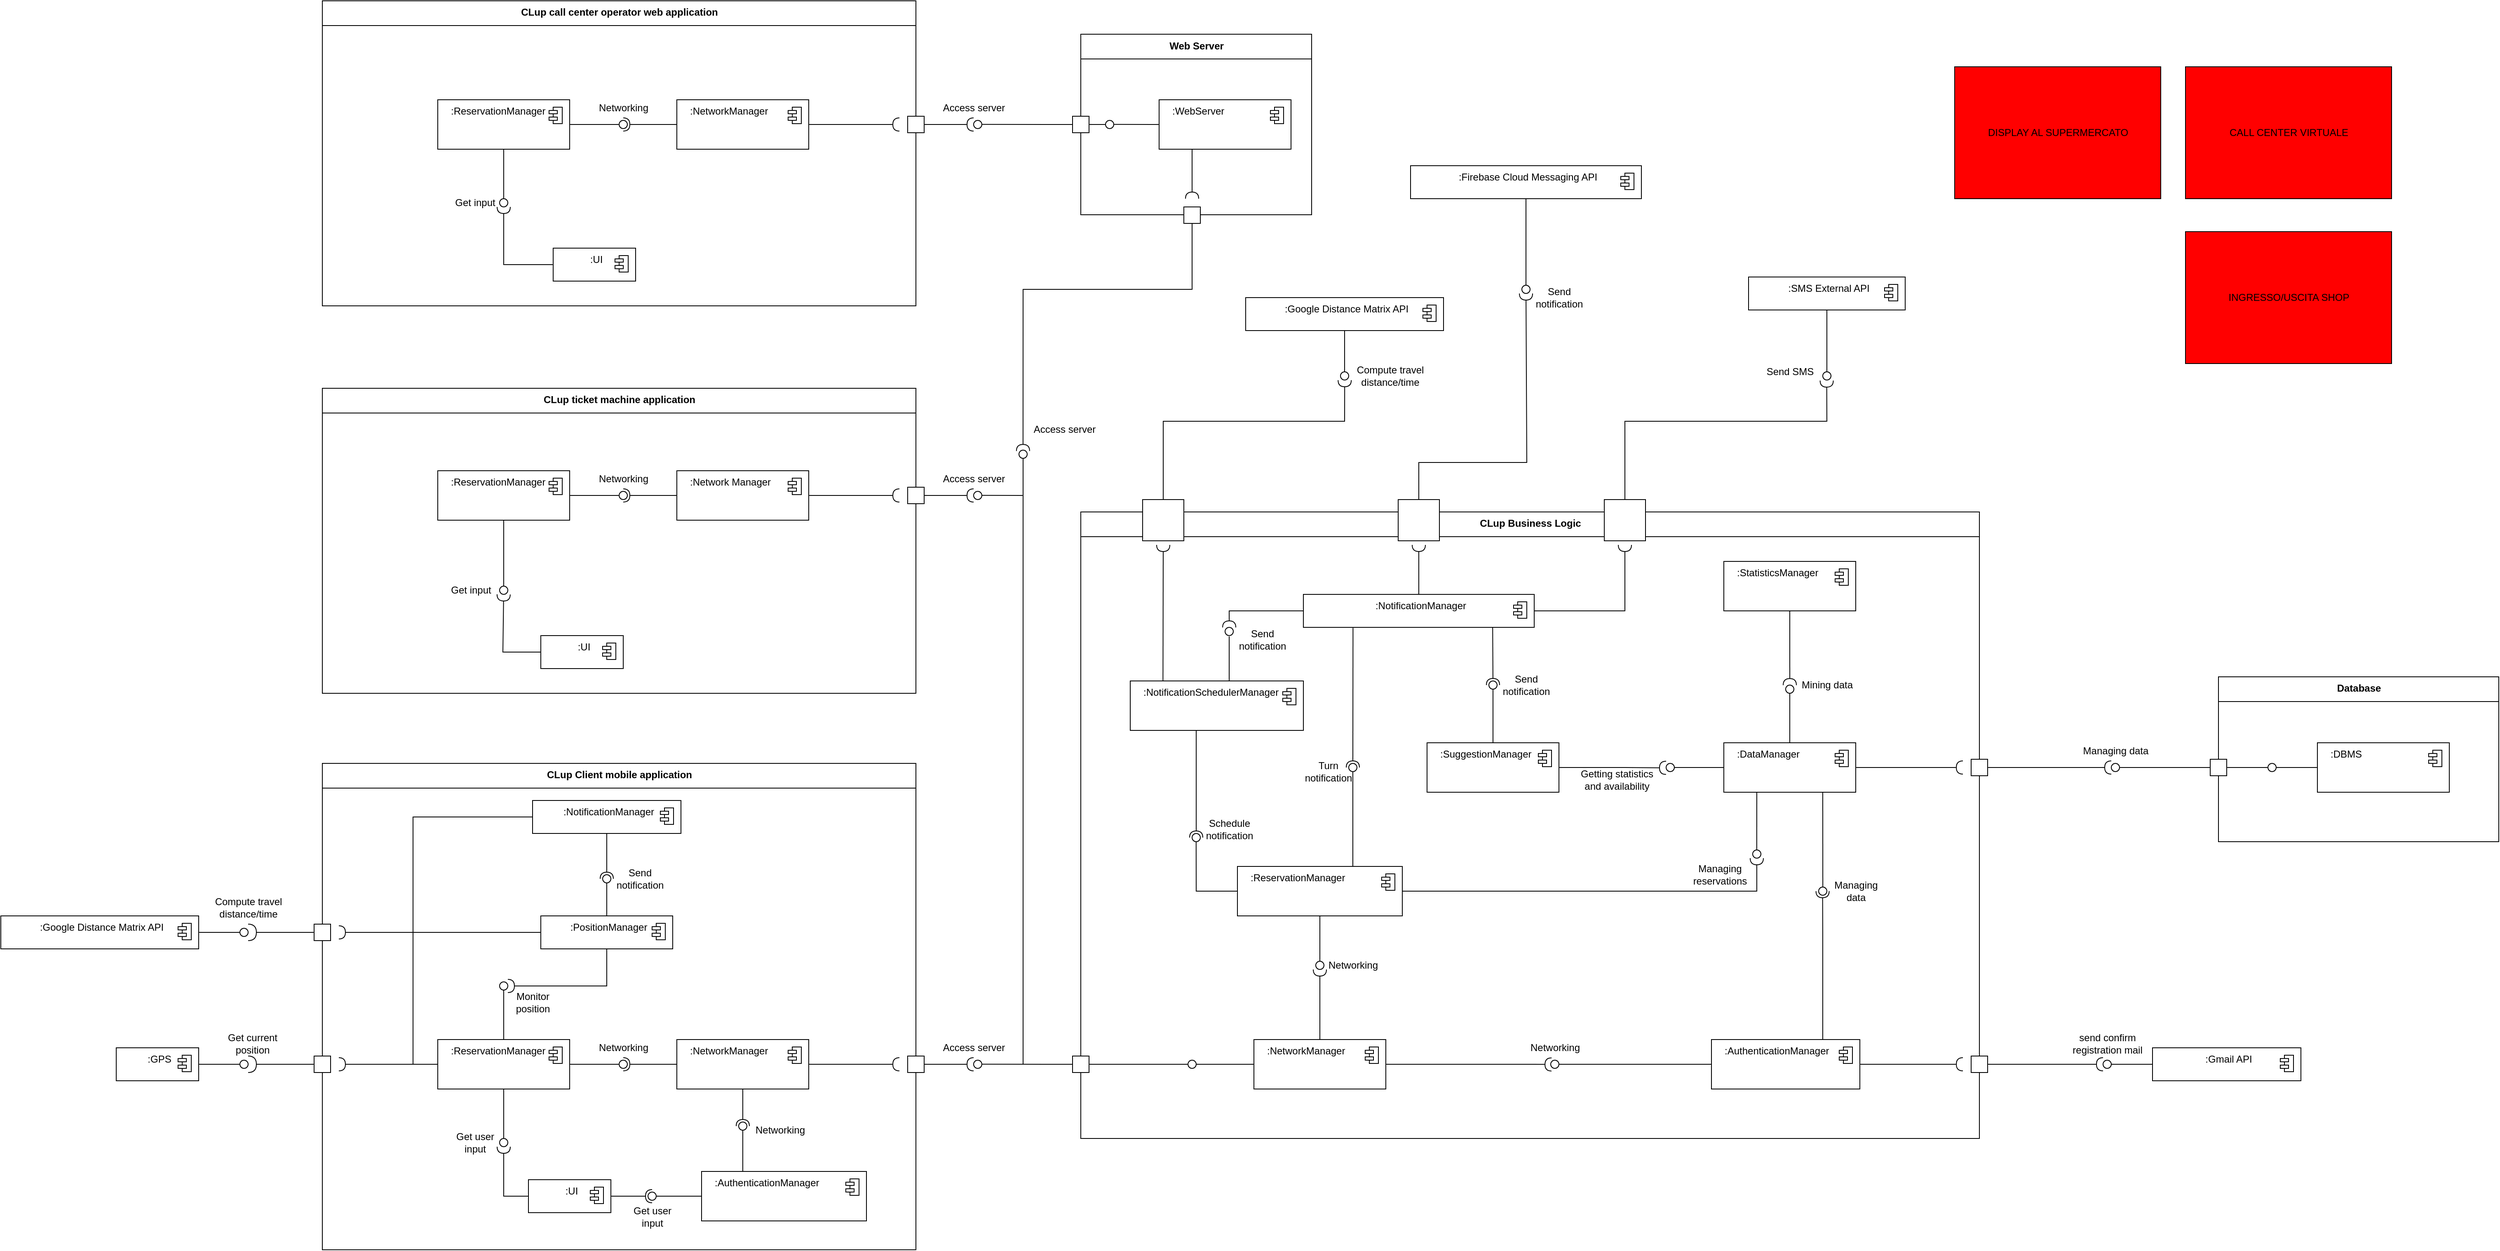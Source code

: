 <mxfile version="14.1.1" type="device"><diagram name="Page-1" id="b5b7bab2-c9e2-2cf4-8b2a-24fd1a2a6d21"><mxGraphModel dx="3026" dy="3078" grid="1" gridSize="10" guides="1" tooltips="1" connect="1" arrows="1" fold="1" page="1" pageScale="1" pageWidth="827" pageHeight="1169" background="#ffffff" math="0" shadow="0"><root><mxCell id="0"/><mxCell id="1" parent="0"/><mxCell id="LKI7J7PmhBCy7EkxlGjr-43" value="CLup call center operator web application" style="swimlane;fontStyle=1;align=center;verticalAlign=top;childLayout=stackLayout;horizontal=1;startSize=30;horizontalStack=0;resizeParent=1;resizeParentMax=0;resizeLast=0;collapsible=0;marginBottom=0;html=1;" parent="1" vertex="1"><mxGeometry x="-500" y="-1590" width="720" height="370" as="geometry"/></mxCell><mxCell id="XiIqTSchQPBwtgei0mHx-29" value="Database" style="swimlane;fontStyle=1;align=center;verticalAlign=top;childLayout=stackLayout;horizontal=1;startSize=30;horizontalStack=0;resizeParent=1;resizeParentMax=0;resizeLast=0;collapsible=0;marginBottom=0;html=1;" parent="1" vertex="1"><mxGeometry x="1800" y="-770" width="340" height="200" as="geometry"/></mxCell><mxCell id="XiIqTSchQPBwtgei0mHx-6" value="Web Server" style="swimlane;fontStyle=1;align=center;verticalAlign=top;childLayout=stackLayout;horizontal=1;startSize=30;horizontalStack=0;resizeParent=1;resizeParentMax=0;resizeLast=0;collapsible=0;marginBottom=0;html=1;" parent="1" vertex="1"><mxGeometry x="420" y="-1549.5" width="280" height="219" as="geometry"/></mxCell><mxCell id="ccNosKSUpTofuN7Gq0Dd-1" value="CLup Client mobile application" style="swimlane;fontStyle=1;align=center;verticalAlign=top;childLayout=stackLayout;horizontal=1;startSize=30;horizontalStack=0;resizeParent=1;resizeParentMax=0;resizeLast=0;collapsible=0;marginBottom=0;html=1;" parent="1" vertex="1"><mxGeometry x="-500" y="-665" width="720" height="590" as="geometry"/></mxCell><mxCell id="ccNosKSUpTofuN7Gq0Dd-31" value="" style="rounded=0;orthogonalLoop=1;jettySize=auto;html=1;endArrow=halfCircle;endFill=0;endSize=6;strokeWidth=1;exitX=0;exitY=0.5;exitDx=0;exitDy=0;" parent="1" source="ccNosKSUpTofuN7Gq0Dd-69" edge="1"><mxGeometry relative="1" as="geometry"><mxPoint x="-360" y="-295" as="sourcePoint"/><mxPoint x="-480" y="-300" as="targetPoint"/><Array as="points"/></mxGeometry></mxCell><mxCell id="ccNosKSUpTofuN7Gq0Dd-33" value="" style="group" parent="1" vertex="1" connectable="0"><mxGeometry x="-600" y="-305" width="10" height="10" as="geometry"/></mxCell><mxCell id="ccNosKSUpTofuN7Gq0Dd-30" value="" style="rounded=0;orthogonalLoop=1;jettySize=auto;html=1;endArrow=none;endFill=0;exitX=1;exitY=0.5;exitDx=0;exitDy=0;" parent="ccNosKSUpTofuN7Gq0Dd-33" source="ccNosKSUpTofuN7Gq0Dd-28" edge="1"><mxGeometry relative="1" as="geometry"><mxPoint x="60" y="35" as="sourcePoint"/><mxPoint y="5" as="targetPoint"/></mxGeometry></mxCell><mxCell id="ccNosKSUpTofuN7Gq0Dd-32" value="" style="ellipse;whiteSpace=wrap;html=1;fontFamily=Helvetica;fontSize=12;fontColor=#000000;align=center;strokeColor=#000000;fillColor=#ffffff;points=[];aspect=fixed;resizable=0;" parent="ccNosKSUpTofuN7Gq0Dd-33" vertex="1"><mxGeometry width="10" height="10" as="geometry"/></mxCell><mxCell id="ccNosKSUpTofuN7Gq0Dd-49" value="" style="rounded=0;whiteSpace=wrap;html=1;" parent="1" vertex="1"><mxGeometry x="210" y="-1450" width="20" height="20" as="geometry"/></mxCell><mxCell id="ccNosKSUpTofuN7Gq0Dd-53" value="" style="shape=requiredInterface;html=1;verticalLabelPosition=bottom;" parent="1" vertex="1"><mxGeometry x="-590" y="-310" width="10" height="20" as="geometry"/></mxCell><mxCell id="ccNosKSUpTofuN7Gq0Dd-55" value="" style="endArrow=none;html=1;exitX=1;exitY=0.5;exitDx=0;exitDy=0;exitPerimeter=0;" parent="1" source="ccNosKSUpTofuN7Gq0Dd-53" edge="1"><mxGeometry width="50" height="50" relative="1" as="geometry"><mxPoint x="-90" y="-255" as="sourcePoint"/><mxPoint x="-510" y="-300" as="targetPoint"/></mxGeometry></mxCell><mxCell id="ccNosKSUpTofuN7Gq0Dd-80" value="" style="group" parent="1" vertex="1" connectable="0"><mxGeometry x="-70" y="-1470" width="160" height="60" as="geometry"/></mxCell><mxCell id="ccNosKSUpTofuN7Gq0Dd-74" value="" style="fontStyle=1;align=center;verticalAlign=top;childLayout=stackLayout;horizontal=1;horizontalStack=0;resizeParent=1;resizeParentMax=0;resizeLast=0;marginBottom=0;" parent="ccNosKSUpTofuN7Gq0Dd-80" vertex="1"><mxGeometry width="160" height="60" as="geometry"/></mxCell><mxCell id="ccNosKSUpTofuN7Gq0Dd-75" value="&amp;nbsp; &amp;nbsp;:NetworkManager" style="html=1;align=left;spacingLeft=4;verticalAlign=top;strokeColor=none;fillColor=none;" parent="ccNosKSUpTofuN7Gq0Dd-80" vertex="1"><mxGeometry width="160" height="60" as="geometry"/></mxCell><mxCell id="ccNosKSUpTofuN7Gq0Dd-76" value="" style="shape=module;jettyWidth=10;jettyHeight=4;" parent="ccNosKSUpTofuN7Gq0Dd-75" vertex="1"><mxGeometry x="1" width="16" height="20" relative="1" as="geometry"><mxPoint x="-25" y="9" as="offset"/></mxGeometry></mxCell><mxCell id="ccNosKSUpTofuN7Gq0Dd-68" value="" style="fontStyle=1;align=center;verticalAlign=top;childLayout=stackLayout;horizontal=1;horizontalStack=0;resizeParent=1;resizeParentMax=0;resizeLast=0;marginBottom=0;" parent="1" vertex="1"><mxGeometry x="-360" y="-330" width="160" height="60" as="geometry"/></mxCell><mxCell id="ccNosKSUpTofuN7Gq0Dd-69" value="&amp;nbsp; &amp;nbsp;:ReservationManager" style="html=1;align=left;spacingLeft=4;verticalAlign=top;strokeColor=none;fillColor=none;" parent="1" vertex="1"><mxGeometry x="-360" y="-330" width="160" height="60" as="geometry"/></mxCell><mxCell id="ccNosKSUpTofuN7Gq0Dd-70" value="" style="shape=module;jettyWidth=10;jettyHeight=4;" parent="ccNosKSUpTofuN7Gq0Dd-69" vertex="1"><mxGeometry x="1" width="16" height="20" relative="1" as="geometry"><mxPoint x="-25" y="9" as="offset"/></mxGeometry></mxCell><mxCell id="ccNosKSUpTofuN7Gq0Dd-82" value="" style="group" parent="1" vertex="1" connectable="0"><mxGeometry x="-235" y="-480" width="160" height="40" as="geometry"/></mxCell><mxCell id="ccNosKSUpTofuN7Gq0Dd-35" value="" style="fontStyle=1;align=center;verticalAlign=top;childLayout=stackLayout;horizontal=1;horizontalStack=0;resizeParent=1;resizeParentMax=0;resizeLast=0;marginBottom=0;" parent="ccNosKSUpTofuN7Gq0Dd-82" vertex="1"><mxGeometry width="160" height="40" as="geometry"/></mxCell><mxCell id="ccNosKSUpTofuN7Gq0Dd-36" value=":PositionManager" style="html=1;align=center;spacingLeft=4;verticalAlign=top;strokeColor=none;fillColor=none;" parent="ccNosKSUpTofuN7Gq0Dd-82" vertex="1"><mxGeometry width="160" height="40" as="geometry"/></mxCell><mxCell id="ccNosKSUpTofuN7Gq0Dd-37" value="" style="shape=module;jettyWidth=10;jettyHeight=4;" parent="ccNosKSUpTofuN7Gq0Dd-36" vertex="1"><mxGeometry x="1" width="16" height="20" relative="1" as="geometry"><mxPoint x="-25" y="9" as="offset"/></mxGeometry></mxCell><mxCell id="ccNosKSUpTofuN7Gq0Dd-85" value="" style="group" parent="1" vertex="1" connectable="0"><mxGeometry x="-750" y="-320" width="100" height="40" as="geometry"/></mxCell><mxCell id="ccNosKSUpTofuN7Gq0Dd-27" value="" style="fontStyle=1;align=center;verticalAlign=top;childLayout=stackLayout;horizontal=1;horizontalStack=0;resizeParent=1;resizeParentMax=0;resizeLast=0;marginBottom=0;" parent="ccNosKSUpTofuN7Gq0Dd-85" vertex="1"><mxGeometry width="100" height="40" as="geometry"/></mxCell><mxCell id="ccNosKSUpTofuN7Gq0Dd-28" value=":GPS" style="html=1;align=center;spacingLeft=4;verticalAlign=top;strokeColor=none;fillColor=none;" parent="ccNosKSUpTofuN7Gq0Dd-85" vertex="1"><mxGeometry width="100" height="40" as="geometry"/></mxCell><mxCell id="ccNosKSUpTofuN7Gq0Dd-29" value="" style="shape=module;jettyWidth=10;jettyHeight=4;" parent="ccNosKSUpTofuN7Gq0Dd-28" vertex="1"><mxGeometry x="1" width="16" height="20" relative="1" as="geometry"><mxPoint x="-25" y="9" as="offset"/></mxGeometry></mxCell><mxCell id="ccNosKSUpTofuN7Gq0Dd-86" value="" style="group" parent="1" vertex="1" connectable="0"><mxGeometry x="-250" y="-160" width="100" height="40" as="geometry"/></mxCell><mxCell id="ccNosKSUpTofuN7Gq0Dd-87" value="" style="fontStyle=1;align=center;verticalAlign=top;childLayout=stackLayout;horizontal=1;horizontalStack=0;resizeParent=1;resizeParentMax=0;resizeLast=0;marginBottom=0;" parent="ccNosKSUpTofuN7Gq0Dd-86" vertex="1"><mxGeometry width="100" height="40" as="geometry"/></mxCell><mxCell id="ccNosKSUpTofuN7Gq0Dd-88" value=":UI" style="html=1;align=center;spacingLeft=4;verticalAlign=top;strokeColor=none;fillColor=none;" parent="ccNosKSUpTofuN7Gq0Dd-86" vertex="1"><mxGeometry width="100" height="40" as="geometry"/></mxCell><mxCell id="ccNosKSUpTofuN7Gq0Dd-89" value="" style="shape=module;jettyWidth=10;jettyHeight=4;" parent="ccNosKSUpTofuN7Gq0Dd-88" vertex="1"><mxGeometry x="1" width="16" height="20" relative="1" as="geometry"><mxPoint x="-25" y="9" as="offset"/></mxGeometry></mxCell><mxCell id="ccNosKSUpTofuN7Gq0Dd-90" value="" style="rounded=0;orthogonalLoop=1;jettySize=auto;html=1;endArrow=none;endFill=0;entryX=0;entryY=0.5;entryDx=0;entryDy=0;" parent="1" target="ccNosKSUpTofuN7Gq0Dd-127" edge="1"><mxGeometry relative="1" as="geometry"><mxPoint x="-390" y="-300" as="sourcePoint"/><mxPoint x="-245" y="-565" as="targetPoint"/><Array as="points"><mxPoint x="-390" y="-600"/></Array></mxGeometry></mxCell><mxCell id="ccNosKSUpTofuN7Gq0Dd-99" value="" style="rounded=0;orthogonalLoop=1;jettySize=auto;html=1;endArrow=none;endFill=0;exitX=1;exitY=0.5;exitDx=0;exitDy=0;" parent="1" target="ccNosKSUpTofuN7Gq0Dd-101" edge="1"><mxGeometry relative="1" as="geometry"><mxPoint x="-200" y="-1440" as="sourcePoint"/></mxGeometry></mxCell><mxCell id="ccNosKSUpTofuN7Gq0Dd-100" value="" style="rounded=0;orthogonalLoop=1;jettySize=auto;html=1;endArrow=halfCircle;endFill=0;entryX=0.5;entryY=0.5;entryDx=0;entryDy=0;endSize=6;strokeWidth=1;exitX=0;exitY=0.5;exitDx=0;exitDy=0;" parent="1" source="ccNosKSUpTofuN7Gq0Dd-75" target="ccNosKSUpTofuN7Gq0Dd-101" edge="1"><mxGeometry relative="1" as="geometry"><mxPoint x="-130" y="-1440" as="sourcePoint"/></mxGeometry></mxCell><mxCell id="ccNosKSUpTofuN7Gq0Dd-101" value="" style="ellipse;whiteSpace=wrap;html=1;fontFamily=Helvetica;fontSize=12;fontColor=#000000;align=center;strokeColor=#000000;fillColor=#ffffff;points=[];aspect=fixed;resizable=0;" parent="1" vertex="1"><mxGeometry x="-140" y="-1445" width="10" height="10" as="geometry"/></mxCell><mxCell id="ccNosKSUpTofuN7Gq0Dd-102" value="" style="rounded=0;orthogonalLoop=1;jettySize=auto;html=1;endArrow=none;endFill=0;exitX=0.5;exitY=0;exitDx=0;exitDy=0;" parent="1" source="ccNosKSUpTofuN7Gq0Dd-69" edge="1"><mxGeometry relative="1" as="geometry"><mxPoint x="-380" y="-385" as="sourcePoint"/><mxPoint x="-280" y="-390" as="targetPoint"/></mxGeometry></mxCell><mxCell id="ccNosKSUpTofuN7Gq0Dd-103" value="" style="rounded=0;orthogonalLoop=1;jettySize=auto;html=1;endArrow=halfCircle;endFill=0;endSize=6;strokeWidth=1;exitX=0.5;exitY=1;exitDx=0;exitDy=0;" parent="1" source="ccNosKSUpTofuN7Gq0Dd-36" target="ccNosKSUpTofuN7Gq0Dd-104" edge="1"><mxGeometry relative="1" as="geometry"><mxPoint x="-340" y="-385" as="sourcePoint"/><mxPoint x="-280" y="-400" as="targetPoint"/><Array as="points"><mxPoint x="-155" y="-395"/></Array></mxGeometry></mxCell><mxCell id="ccNosKSUpTofuN7Gq0Dd-104" value="" style="ellipse;whiteSpace=wrap;html=1;fontFamily=Helvetica;fontSize=12;fontColor=#000000;align=center;strokeColor=#000000;fillColor=#ffffff;points=[];aspect=fixed;resizable=0;" parent="1" vertex="1"><mxGeometry x="-285" y="-400" width="10" height="10" as="geometry"/></mxCell><mxCell id="ccNosKSUpTofuN7Gq0Dd-105" value="" style="rounded=0;orthogonalLoop=1;jettySize=auto;html=1;endArrow=none;endFill=0;exitX=0.5;exitY=1;exitDx=0;exitDy=0;entryX=0.5;entryY=1;entryDx=0;entryDy=0;" parent="1" source="ccNosKSUpTofuN7Gq0Dd-107" target="ccNosKSUpTofuN7Gq0Dd-69" edge="1"><mxGeometry relative="1" as="geometry"><mxPoint x="-275" y="-270" as="sourcePoint"/><mxPoint x="-275" y="-170" as="targetPoint"/></mxGeometry></mxCell><mxCell id="ccNosKSUpTofuN7Gq0Dd-106" value="" style="rounded=0;orthogonalLoop=1;jettySize=auto;html=1;endArrow=halfCircle;endFill=0;endSize=6;strokeWidth=1;exitX=0;exitY=0.5;exitDx=0;exitDy=0;" parent="1" source="ccNosKSUpTofuN7Gq0Dd-88" target="ccNosKSUpTofuN7Gq0Dd-107" edge="1"><mxGeometry relative="1" as="geometry"><mxPoint x="-305" y="-155" as="sourcePoint"/><mxPoint x="-315" y="-110" as="targetPoint"/><Array as="points"><mxPoint x="-280" y="-140"/></Array></mxGeometry></mxCell><mxCell id="ccNosKSUpTofuN7Gq0Dd-107" value="" style="ellipse;whiteSpace=wrap;html=1;fontFamily=Helvetica;fontSize=12;fontColor=#000000;align=center;strokeColor=#000000;fillColor=#ffffff;points=[];aspect=fixed;resizable=0;" parent="1" vertex="1"><mxGeometry x="-285" y="-210" width="10" height="10" as="geometry"/></mxCell><mxCell id="ccNosKSUpTofuN7Gq0Dd-109" value="" style="rounded=0;orthogonalLoop=1;jettySize=auto;html=1;endArrow=none;endFill=0;exitX=0.5;exitY=0;exitDx=0;exitDy=0;" parent="1" edge="1"><mxGeometry relative="1" as="geometry"><mxPoint x="-155" y="-480" as="sourcePoint"/><mxPoint x="-155" y="-520" as="targetPoint"/></mxGeometry></mxCell><mxCell id="ccNosKSUpTofuN7Gq0Dd-110" value="" style="rounded=0;orthogonalLoop=1;jettySize=auto;html=1;endArrow=halfCircle;endFill=0;endSize=6;strokeWidth=1;exitX=0.5;exitY=1;exitDx=0;exitDy=0;" parent="1" edge="1"><mxGeometry relative="1" as="geometry"><mxPoint x="-155" y="-580" as="sourcePoint"/><mxPoint x="-155" y="-525" as="targetPoint"/></mxGeometry></mxCell><mxCell id="ccNosKSUpTofuN7Gq0Dd-111" value="" style="ellipse;whiteSpace=wrap;html=1;fontFamily=Helvetica;fontSize=12;fontColor=#000000;align=center;strokeColor=#000000;fillColor=#ffffff;points=[];aspect=fixed;resizable=0;" parent="1" vertex="1"><mxGeometry x="-160" y="-530" width="10" height="10" as="geometry"/></mxCell><mxCell id="ccNosKSUpTofuN7Gq0Dd-112" value="" style="rounded=0;orthogonalLoop=1;jettySize=auto;html=1;endArrow=none;endFill=0;exitX=1;exitY=0.5;exitDx=0;exitDy=0;" parent="1" source="ccNosKSUpTofuN7Gq0Dd-120" target="ccNosKSUpTofuN7Gq0Dd-114" edge="1"><mxGeometry relative="1" as="geometry"><mxPoint x="380" y="-1380" as="sourcePoint"/></mxGeometry></mxCell><mxCell id="ccNosKSUpTofuN7Gq0Dd-113" value="" style="rounded=0;orthogonalLoop=1;jettySize=auto;html=1;endArrow=halfCircle;endFill=0;endSize=6;strokeWidth=1;exitX=1;exitY=0.5;exitDx=0;exitDy=0;" parent="1" edge="1"><mxGeometry relative="1" as="geometry"><mxPoint x="90" y="-1440" as="sourcePoint"/><mxPoint x="200" y="-1440" as="targetPoint"/></mxGeometry></mxCell><mxCell id="ccNosKSUpTofuN7Gq0Dd-114" value="" style="ellipse;whiteSpace=wrap;html=1;fontFamily=Helvetica;fontSize=12;fontColor=#000000;align=center;strokeColor=#000000;fillColor=#ffffff;points=[];aspect=fixed;resizable=0;" parent="1" vertex="1"><mxGeometry x="450" y="-1445" width="10" height="10" as="geometry"/></mxCell><mxCell id="ccNosKSUpTofuN7Gq0Dd-117" value="" style="rounded=0;orthogonalLoop=1;jettySize=auto;html=1;endArrow=none;endFill=0;exitX=0;exitY=0.5;exitDx=0;exitDy=0;" parent="1" source="ccNosKSUpTofuN7Gq0Dd-120" edge="1"><mxGeometry relative="1" as="geometry"><mxPoint x="360" y="-1440" as="sourcePoint"/><mxPoint x="300" y="-1440.12" as="targetPoint"/></mxGeometry></mxCell><mxCell id="ccNosKSUpTofuN7Gq0Dd-118" value="" style="rounded=0;orthogonalLoop=1;jettySize=auto;html=1;endArrow=halfCircle;endFill=0;endSize=6;strokeWidth=1;exitX=1;exitY=0.5;exitDx=0;exitDy=0;" parent="1" source="ccNosKSUpTofuN7Gq0Dd-49" edge="1"><mxGeometry relative="1" as="geometry"><mxPoint x="270" y="-1360" as="sourcePoint"/><mxPoint x="290" y="-1440" as="targetPoint"/></mxGeometry></mxCell><mxCell id="ccNosKSUpTofuN7Gq0Dd-119" value="" style="ellipse;whiteSpace=wrap;html=1;fontFamily=Helvetica;fontSize=12;fontColor=#000000;align=center;strokeColor=#000000;fillColor=#ffffff;points=[];aspect=fixed;resizable=0;" parent="1" vertex="1"><mxGeometry x="290" y="-1445" width="10" height="10" as="geometry"/></mxCell><mxCell id="ccNosKSUpTofuN7Gq0Dd-120" value="" style="rounded=0;whiteSpace=wrap;html=1;" parent="1" vertex="1"><mxGeometry x="410" y="-1450" width="20" height="20" as="geometry"/></mxCell><mxCell id="ccNosKSUpTofuN7Gq0Dd-121" value="" style="rounded=0;whiteSpace=wrap;html=1;" parent="1" vertex="1"><mxGeometry x="-510" y="-310" width="20" height="20" as="geometry"/></mxCell><mxCell id="ccNosKSUpTofuN7Gq0Dd-122" value="Get current&lt;br&gt;position" style="text;html=1;align=center;verticalAlign=middle;resizable=0;points=[];autosize=1;" parent="1" vertex="1"><mxGeometry x="-625" y="-340" width="80" height="30" as="geometry"/></mxCell><mxCell id="ccNosKSUpTofuN7Gq0Dd-123" value="Networking" style="text;html=1;align=center;verticalAlign=middle;resizable=0;points=[];autosize=1;" parent="1" vertex="1"><mxGeometry x="-175" y="-1470" width="80" height="20" as="geometry"/></mxCell><mxCell id="ccNosKSUpTofuN7Gq0Dd-124" value="Monitor&lt;br&gt;position" style="text;html=1;align=center;verticalAlign=middle;resizable=0;points=[];autosize=1;" parent="1" vertex="1"><mxGeometry x="-275" y="-390" width="60" height="30" as="geometry"/></mxCell><mxCell id="ccNosKSUpTofuN7Gq0Dd-125" value="" style="group" parent="1" vertex="1" connectable="0"><mxGeometry x="-245" y="-620" width="180" height="40" as="geometry"/></mxCell><mxCell id="ccNosKSUpTofuN7Gq0Dd-126" value="" style="fontStyle=1;align=center;verticalAlign=top;childLayout=stackLayout;horizontal=1;horizontalStack=0;resizeParent=1;resizeParentMax=0;resizeLast=0;marginBottom=0;" parent="ccNosKSUpTofuN7Gq0Dd-125" vertex="1"><mxGeometry width="180" height="40" as="geometry"/></mxCell><mxCell id="ccNosKSUpTofuN7Gq0Dd-127" value=":NotificationManager" style="html=1;align=center;spacingLeft=4;verticalAlign=top;strokeColor=none;fillColor=none;" parent="ccNosKSUpTofuN7Gq0Dd-125" vertex="1"><mxGeometry width="180" height="40" as="geometry"/></mxCell><mxCell id="ccNosKSUpTofuN7Gq0Dd-128" value="" style="shape=module;jettyWidth=10;jettyHeight=4;" parent="ccNosKSUpTofuN7Gq0Dd-127" vertex="1"><mxGeometry x="1" width="16" height="20" relative="1" as="geometry"><mxPoint x="-25" y="9" as="offset"/></mxGeometry></mxCell><mxCell id="ccNosKSUpTofuN7Gq0Dd-129" value="Send&lt;br&gt;notification" style="text;html=1;align=center;verticalAlign=middle;resizable=0;points=[];autosize=1;" parent="1" vertex="1"><mxGeometry x="-150" y="-540" width="70" height="30" as="geometry"/></mxCell><mxCell id="ccNosKSUpTofuN7Gq0Dd-130" value="Get user&lt;br&gt;input" style="text;html=1;align=center;verticalAlign=middle;resizable=0;points=[];autosize=1;" parent="1" vertex="1"><mxGeometry x="-345" y="-220" width="60" height="30" as="geometry"/></mxCell><mxCell id="ccNosKSUpTofuN7Gq0Dd-131" value="Access server" style="text;html=1;align=center;verticalAlign=middle;resizable=0;points=[];autosize=1;" parent="1" vertex="1"><mxGeometry x="245" y="-1470" width="90" height="20" as="geometry"/></mxCell><mxCell id="LKI7J7PmhBCy7EkxlGjr-17" value="" style="group" parent="1" vertex="1" connectable="0"><mxGeometry x="690" y="-870" width="280" height="40" as="geometry"/></mxCell><mxCell id="LKI7J7PmhBCy7EkxlGjr-18" value="" style="fontStyle=1;align=center;verticalAlign=top;childLayout=stackLayout;horizontal=1;horizontalStack=0;resizeParent=1;resizeParentMax=0;resizeLast=0;marginBottom=0;" parent="LKI7J7PmhBCy7EkxlGjr-17" vertex="1"><mxGeometry width="280" height="40" as="geometry"/></mxCell><mxCell id="LKI7J7PmhBCy7EkxlGjr-19" value=":NotificationManager" style="html=1;align=center;spacingLeft=4;verticalAlign=top;strokeColor=none;fillColor=none;" parent="LKI7J7PmhBCy7EkxlGjr-17" vertex="1"><mxGeometry width="280" height="40" as="geometry"/></mxCell><mxCell id="LKI7J7PmhBCy7EkxlGjr-20" value="" style="shape=module;jettyWidth=10;jettyHeight=4;" parent="LKI7J7PmhBCy7EkxlGjr-19" vertex="1"><mxGeometry x="1" width="16" height="20" relative="1" as="geometry"><mxPoint x="-25" y="9" as="offset"/></mxGeometry></mxCell><mxCell id="LKI7J7PmhBCy7EkxlGjr-44" value="" style="rounded=0;whiteSpace=wrap;html=1;" parent="1" vertex="1"><mxGeometry x="210" y="-310" width="20" height="20" as="geometry"/></mxCell><mxCell id="LKI7J7PmhBCy7EkxlGjr-45" value="" style="group" parent="1" vertex="1" connectable="0"><mxGeometry x="-70" y="-330" width="160" height="60" as="geometry"/></mxCell><mxCell id="LKI7J7PmhBCy7EkxlGjr-46" value="" style="fontStyle=1;align=center;verticalAlign=top;childLayout=stackLayout;horizontal=1;horizontalStack=0;resizeParent=1;resizeParentMax=0;resizeLast=0;marginBottom=0;" parent="LKI7J7PmhBCy7EkxlGjr-45" vertex="1"><mxGeometry width="160" height="60" as="geometry"/></mxCell><mxCell id="LKI7J7PmhBCy7EkxlGjr-47" value="&amp;nbsp; &amp;nbsp;:NetworkManager" style="html=1;align=left;spacingLeft=4;verticalAlign=top;strokeColor=none;fillColor=none;" parent="LKI7J7PmhBCy7EkxlGjr-45" vertex="1"><mxGeometry width="160" height="60" as="geometry"/></mxCell><mxCell id="LKI7J7PmhBCy7EkxlGjr-48" value="" style="shape=module;jettyWidth=10;jettyHeight=4;" parent="LKI7J7PmhBCy7EkxlGjr-47" vertex="1"><mxGeometry x="1" width="16" height="20" relative="1" as="geometry"><mxPoint x="-25" y="9" as="offset"/></mxGeometry></mxCell><mxCell id="LKI7J7PmhBCy7EkxlGjr-49" value="" style="rounded=0;orthogonalLoop=1;jettySize=auto;html=1;endArrow=none;endFill=0;exitX=1;exitY=0.5;exitDx=0;exitDy=0;" parent="1" target="LKI7J7PmhBCy7EkxlGjr-51" edge="1"><mxGeometry relative="1" as="geometry"><mxPoint x="-200" y="-300" as="sourcePoint"/></mxGeometry></mxCell><mxCell id="LKI7J7PmhBCy7EkxlGjr-50" value="" style="rounded=0;orthogonalLoop=1;jettySize=auto;html=1;endArrow=halfCircle;endFill=0;entryX=0.5;entryY=0.5;entryDx=0;entryDy=0;endSize=6;strokeWidth=1;exitX=0;exitY=0.5;exitDx=0;exitDy=0;" parent="1" source="LKI7J7PmhBCy7EkxlGjr-47" target="LKI7J7PmhBCy7EkxlGjr-51" edge="1"><mxGeometry relative="1" as="geometry"><mxPoint x="-130" y="-300" as="sourcePoint"/></mxGeometry></mxCell><mxCell id="LKI7J7PmhBCy7EkxlGjr-51" value="" style="ellipse;whiteSpace=wrap;html=1;fontFamily=Helvetica;fontSize=12;fontColor=#000000;align=center;strokeColor=#000000;fillColor=#ffffff;points=[];aspect=fixed;resizable=0;" parent="1" vertex="1"><mxGeometry x="-140" y="-305" width="10" height="10" as="geometry"/></mxCell><mxCell id="LKI7J7PmhBCy7EkxlGjr-52" value="" style="rounded=0;orthogonalLoop=1;jettySize=auto;html=1;endArrow=none;endFill=0;exitX=1;exitY=0.5;exitDx=0;exitDy=0;" parent="1" source="LKI7J7PmhBCy7EkxlGjr-58" target="LKI7J7PmhBCy7EkxlGjr-54" edge="1"><mxGeometry relative="1" as="geometry"><mxPoint x="430" y="-240" as="sourcePoint"/></mxGeometry></mxCell><mxCell id="LKI7J7PmhBCy7EkxlGjr-53" value="" style="rounded=0;orthogonalLoop=1;jettySize=auto;html=1;endArrow=halfCircle;endFill=0;endSize=6;strokeWidth=1;exitX=1;exitY=0.5;exitDx=0;exitDy=0;" parent="1" edge="1"><mxGeometry relative="1" as="geometry"><mxPoint x="90" y="-300" as="sourcePoint"/><mxPoint x="200" y="-300" as="targetPoint"/></mxGeometry></mxCell><mxCell id="LKI7J7PmhBCy7EkxlGjr-54" value="" style="ellipse;whiteSpace=wrap;html=1;fontFamily=Helvetica;fontSize=12;fontColor=#000000;align=center;strokeColor=#000000;fillColor=#ffffff;points=[];aspect=fixed;resizable=0;" parent="1" vertex="1"><mxGeometry x="550" y="-305" width="10" height="10" as="geometry"/></mxCell><mxCell id="LKI7J7PmhBCy7EkxlGjr-55" value="" style="rounded=0;orthogonalLoop=1;jettySize=auto;html=1;endArrow=none;endFill=0;exitX=0;exitY=0.5;exitDx=0;exitDy=0;" parent="1" source="LKI7J7PmhBCy7EkxlGjr-58" edge="1"><mxGeometry relative="1" as="geometry"><mxPoint x="360" y="-300" as="sourcePoint"/><mxPoint x="300" y="-300.12" as="targetPoint"/></mxGeometry></mxCell><mxCell id="LKI7J7PmhBCy7EkxlGjr-56" value="" style="rounded=0;orthogonalLoop=1;jettySize=auto;html=1;endArrow=halfCircle;endFill=0;endSize=6;strokeWidth=1;exitX=1;exitY=0.5;exitDx=0;exitDy=0;" parent="1" source="LKI7J7PmhBCy7EkxlGjr-44" edge="1"><mxGeometry relative="1" as="geometry"><mxPoint x="270" y="-220" as="sourcePoint"/><mxPoint x="290" y="-300" as="targetPoint"/></mxGeometry></mxCell><mxCell id="LKI7J7PmhBCy7EkxlGjr-57" value="" style="ellipse;whiteSpace=wrap;html=1;fontFamily=Helvetica;fontSize=12;fontColor=#000000;align=center;strokeColor=#000000;fillColor=#ffffff;points=[];aspect=fixed;resizable=0;" parent="1" vertex="1"><mxGeometry x="290" y="-305" width="10" height="10" as="geometry"/></mxCell><mxCell id="LKI7J7PmhBCy7EkxlGjr-59" value="Networking" style="text;html=1;align=center;verticalAlign=middle;resizable=0;points=[];autosize=1;" parent="1" vertex="1"><mxGeometry x="-175" y="-330" width="80" height="20" as="geometry"/></mxCell><mxCell id="LKI7J7PmhBCy7EkxlGjr-60" value="Access server" style="text;html=1;align=center;verticalAlign=middle;resizable=0;points=[];autosize=1;" parent="1" vertex="1"><mxGeometry x="245" y="-330" width="90" height="20" as="geometry"/></mxCell><mxCell id="LKI7J7PmhBCy7EkxlGjr-62" value="" style="group" parent="1" vertex="1" connectable="0"><mxGeometry x="-220" y="-1290" width="100" height="40" as="geometry"/></mxCell><mxCell id="LKI7J7PmhBCy7EkxlGjr-63" value="" style="fontStyle=1;align=center;verticalAlign=top;childLayout=stackLayout;horizontal=1;horizontalStack=0;resizeParent=1;resizeParentMax=0;resizeLast=0;marginBottom=0;" parent="LKI7J7PmhBCy7EkxlGjr-62" vertex="1"><mxGeometry width="100" height="40" as="geometry"/></mxCell><mxCell id="LKI7J7PmhBCy7EkxlGjr-64" value=":UI" style="html=1;align=center;spacingLeft=4;verticalAlign=top;strokeColor=none;fillColor=none;" parent="LKI7J7PmhBCy7EkxlGjr-62" vertex="1"><mxGeometry width="100" height="40" as="geometry"/></mxCell><mxCell id="LKI7J7PmhBCy7EkxlGjr-65" value="" style="shape=module;jettyWidth=10;jettyHeight=4;" parent="LKI7J7PmhBCy7EkxlGjr-64" vertex="1"><mxGeometry x="1" width="16" height="20" relative="1" as="geometry"><mxPoint x="-25" y="9" as="offset"/></mxGeometry></mxCell><mxCell id="LKI7J7PmhBCy7EkxlGjr-66" value="" style="rounded=0;orthogonalLoop=1;jettySize=auto;html=1;endArrow=none;endFill=0;entryX=0.5;entryY=1;entryDx=0;entryDy=0;" parent="1" edge="1"><mxGeometry relative="1" as="geometry"><mxPoint x="-280" y="-1350" as="sourcePoint"/><mxPoint x="-280" y="-1410" as="targetPoint"/></mxGeometry></mxCell><mxCell id="LKI7J7PmhBCy7EkxlGjr-67" value="" style="rounded=0;orthogonalLoop=1;jettySize=auto;html=1;endArrow=halfCircle;endFill=0;endSize=6;strokeWidth=1;exitX=0;exitY=0.5;exitDx=0;exitDy=0;" parent="1" source="LKI7J7PmhBCy7EkxlGjr-64" target="LKI7J7PmhBCy7EkxlGjr-68" edge="1"><mxGeometry relative="1" as="geometry"><mxPoint x="-260" y="-1265" as="sourcePoint"/><mxPoint x="-270" y="-1220" as="targetPoint"/><Array as="points"><mxPoint x="-280" y="-1270"/></Array></mxGeometry></mxCell><mxCell id="LKI7J7PmhBCy7EkxlGjr-68" value="" style="ellipse;whiteSpace=wrap;html=1;fontFamily=Helvetica;fontSize=12;fontColor=#000000;align=center;strokeColor=#000000;fillColor=#ffffff;points=[];aspect=fixed;resizable=0;" parent="1" vertex="1"><mxGeometry x="-285" y="-1350" width="10" height="10" as="geometry"/></mxCell><mxCell id="LKI7J7PmhBCy7EkxlGjr-69" value="Get input" style="text;html=1;align=center;verticalAlign=middle;resizable=0;points=[];autosize=1;" parent="1" vertex="1"><mxGeometry x="-345" y="-1355" width="60" height="20" as="geometry"/></mxCell><mxCell id="LKI7J7PmhBCy7EkxlGjr-72" value="CLup ticket machine application" style="swimlane;fontStyle=1;align=center;verticalAlign=top;childLayout=stackLayout;horizontal=1;startSize=30;horizontalStack=0;resizeParent=1;resizeParentMax=0;resizeLast=0;collapsible=0;marginBottom=0;html=1;" parent="1" vertex="1"><mxGeometry x="-500" y="-1120" width="720" height="370" as="geometry"/></mxCell><mxCell id="LKI7J7PmhBCy7EkxlGjr-75" value="" style="group" parent="1" vertex="1" connectable="0"><mxGeometry x="-360" y="-1020" width="160" height="60" as="geometry"/></mxCell><mxCell id="LKI7J7PmhBCy7EkxlGjr-76" value="" style="fontStyle=1;align=center;verticalAlign=top;childLayout=stackLayout;horizontal=1;horizontalStack=0;resizeParent=1;resizeParentMax=0;resizeLast=0;marginBottom=0;" parent="LKI7J7PmhBCy7EkxlGjr-75" vertex="1"><mxGeometry width="160" height="60" as="geometry"/></mxCell><mxCell id="LKI7J7PmhBCy7EkxlGjr-77" value="&amp;nbsp; &amp;nbsp;:ReservationManager" style="html=1;align=left;spacingLeft=4;verticalAlign=top;strokeColor=none;fillColor=none;" parent="LKI7J7PmhBCy7EkxlGjr-75" vertex="1"><mxGeometry width="160" height="60" as="geometry"/></mxCell><mxCell id="LKI7J7PmhBCy7EkxlGjr-78" value="" style="shape=module;jettyWidth=10;jettyHeight=4;" parent="LKI7J7PmhBCy7EkxlGjr-77" vertex="1"><mxGeometry x="1" width="16" height="20" relative="1" as="geometry"><mxPoint x="-25" y="9" as="offset"/></mxGeometry></mxCell><mxCell id="LKI7J7PmhBCy7EkxlGjr-79" value="" style="group" parent="1" vertex="1" connectable="0"><mxGeometry x="-235" y="-820" width="100" height="40" as="geometry"/></mxCell><mxCell id="LKI7J7PmhBCy7EkxlGjr-80" value="" style="fontStyle=1;align=center;verticalAlign=top;childLayout=stackLayout;horizontal=1;horizontalStack=0;resizeParent=1;resizeParentMax=0;resizeLast=0;marginBottom=0;" parent="LKI7J7PmhBCy7EkxlGjr-79" vertex="1"><mxGeometry width="100" height="40" as="geometry"/></mxCell><mxCell id="LKI7J7PmhBCy7EkxlGjr-81" value=":UI" style="html=1;align=center;spacingLeft=4;verticalAlign=top;strokeColor=none;fillColor=none;" parent="LKI7J7PmhBCy7EkxlGjr-79" vertex="1"><mxGeometry width="100" height="40" as="geometry"/></mxCell><mxCell id="LKI7J7PmhBCy7EkxlGjr-82" value="" style="shape=module;jettyWidth=10;jettyHeight=4;" parent="LKI7J7PmhBCy7EkxlGjr-81" vertex="1"><mxGeometry x="1" width="16" height="20" relative="1" as="geometry"><mxPoint x="-25" y="9" as="offset"/></mxGeometry></mxCell><mxCell id="LKI7J7PmhBCy7EkxlGjr-83" value="" style="rounded=0;orthogonalLoop=1;jettySize=auto;html=1;endArrow=none;endFill=0;entryX=0.5;entryY=1;entryDx=0;entryDy=0;" parent="1" target="LKI7J7PmhBCy7EkxlGjr-77" edge="1"><mxGeometry relative="1" as="geometry"><mxPoint x="-280" y="-880" as="sourcePoint"/><mxPoint x="-295" y="-940" as="targetPoint"/></mxGeometry></mxCell><mxCell id="LKI7J7PmhBCy7EkxlGjr-84" value="" style="rounded=0;orthogonalLoop=1;jettySize=auto;html=1;endArrow=halfCircle;endFill=0;endSize=6;strokeWidth=1;exitX=0;exitY=0.5;exitDx=0;exitDy=0;" parent="1" source="LKI7J7PmhBCy7EkxlGjr-81" target="LKI7J7PmhBCy7EkxlGjr-85" edge="1"><mxGeometry relative="1" as="geometry"><mxPoint x="-275" y="-795" as="sourcePoint"/><mxPoint x="-285" y="-750" as="targetPoint"/><Array as="points"><mxPoint x="-281" y="-800"/></Array></mxGeometry></mxCell><mxCell id="LKI7J7PmhBCy7EkxlGjr-85" value="" style="ellipse;whiteSpace=wrap;html=1;fontFamily=Helvetica;fontSize=12;fontColor=#000000;align=center;strokeColor=#000000;fillColor=#ffffff;points=[];aspect=fixed;resizable=0;" parent="1" vertex="1"><mxGeometry x="-285" y="-880" width="10" height="10" as="geometry"/></mxCell><mxCell id="LKI7J7PmhBCy7EkxlGjr-86" value="Get input" style="text;html=1;align=center;verticalAlign=middle;resizable=0;points=[];autosize=1;" parent="1" vertex="1"><mxGeometry x="-350" y="-885" width="60" height="20" as="geometry"/></mxCell><mxCell id="LKI7J7PmhBCy7EkxlGjr-87" value="" style="rounded=0;whiteSpace=wrap;html=1;" parent="1" vertex="1"><mxGeometry x="210" y="-1000" width="20" height="20" as="geometry"/></mxCell><mxCell id="LKI7J7PmhBCy7EkxlGjr-88" value="" style="group" parent="1" vertex="1" connectable="0"><mxGeometry x="-70" y="-1020" width="160" height="60" as="geometry"/></mxCell><mxCell id="LKI7J7PmhBCy7EkxlGjr-89" value="" style="fontStyle=1;align=center;verticalAlign=top;childLayout=stackLayout;horizontal=1;horizontalStack=0;resizeParent=1;resizeParentMax=0;resizeLast=0;marginBottom=0;" parent="LKI7J7PmhBCy7EkxlGjr-88" vertex="1"><mxGeometry width="160" height="60" as="geometry"/></mxCell><mxCell id="LKI7J7PmhBCy7EkxlGjr-90" value="&amp;nbsp; &amp;nbsp;:Network Manager" style="html=1;align=left;spacingLeft=4;verticalAlign=top;strokeColor=none;fillColor=none;" parent="LKI7J7PmhBCy7EkxlGjr-88" vertex="1"><mxGeometry width="160" height="60" as="geometry"/></mxCell><mxCell id="LKI7J7PmhBCy7EkxlGjr-91" value="" style="shape=module;jettyWidth=10;jettyHeight=4;" parent="LKI7J7PmhBCy7EkxlGjr-90" vertex="1"><mxGeometry x="1" width="16" height="20" relative="1" as="geometry"><mxPoint x="-25" y="9" as="offset"/></mxGeometry></mxCell><mxCell id="LKI7J7PmhBCy7EkxlGjr-92" value="" style="rounded=0;orthogonalLoop=1;jettySize=auto;html=1;endArrow=none;endFill=0;exitX=1;exitY=0.5;exitDx=0;exitDy=0;" parent="1" target="LKI7J7PmhBCy7EkxlGjr-94" edge="1"><mxGeometry relative="1" as="geometry"><mxPoint x="-200" y="-990" as="sourcePoint"/></mxGeometry></mxCell><mxCell id="LKI7J7PmhBCy7EkxlGjr-93" value="" style="rounded=0;orthogonalLoop=1;jettySize=auto;html=1;endArrow=halfCircle;endFill=0;entryX=0.5;entryY=0.5;entryDx=0;entryDy=0;endSize=6;strokeWidth=1;exitX=0;exitY=0.5;exitDx=0;exitDy=0;" parent="1" source="LKI7J7PmhBCy7EkxlGjr-90" target="LKI7J7PmhBCy7EkxlGjr-94" edge="1"><mxGeometry relative="1" as="geometry"><mxPoint x="-130" y="-990" as="sourcePoint"/></mxGeometry></mxCell><mxCell id="LKI7J7PmhBCy7EkxlGjr-94" value="" style="ellipse;whiteSpace=wrap;html=1;fontFamily=Helvetica;fontSize=12;fontColor=#000000;align=center;strokeColor=#000000;fillColor=#ffffff;points=[];aspect=fixed;resizable=0;" parent="1" vertex="1"><mxGeometry x="-140" y="-995" width="10" height="10" as="geometry"/></mxCell><mxCell id="LKI7J7PmhBCy7EkxlGjr-96" value="" style="rounded=0;orthogonalLoop=1;jettySize=auto;html=1;endArrow=halfCircle;endFill=0;endSize=6;strokeWidth=1;exitX=1;exitY=0.5;exitDx=0;exitDy=0;" parent="1" edge="1"><mxGeometry relative="1" as="geometry"><mxPoint x="90" y="-990" as="sourcePoint"/><mxPoint x="200" y="-990" as="targetPoint"/></mxGeometry></mxCell><mxCell id="LKI7J7PmhBCy7EkxlGjr-98" value="" style="rounded=0;orthogonalLoop=1;jettySize=auto;html=1;endArrow=none;endFill=0;" parent="1" edge="1"><mxGeometry relative="1" as="geometry"><mxPoint x="350" y="-300" as="sourcePoint"/><mxPoint x="300" y="-990.12" as="targetPoint"/><Array as="points"><mxPoint x="350" y="-990"/></Array></mxGeometry></mxCell><mxCell id="LKI7J7PmhBCy7EkxlGjr-99" value="" style="rounded=0;orthogonalLoop=1;jettySize=auto;html=1;endArrow=halfCircle;endFill=0;endSize=6;strokeWidth=1;exitX=1;exitY=0.5;exitDx=0;exitDy=0;" parent="1" source="LKI7J7PmhBCy7EkxlGjr-87" edge="1"><mxGeometry relative="1" as="geometry"><mxPoint x="270" y="-910" as="sourcePoint"/><mxPoint x="290" y="-990" as="targetPoint"/></mxGeometry></mxCell><mxCell id="LKI7J7PmhBCy7EkxlGjr-100" value="" style="ellipse;whiteSpace=wrap;html=1;fontFamily=Helvetica;fontSize=12;fontColor=#000000;align=center;strokeColor=#000000;fillColor=#ffffff;points=[];aspect=fixed;resizable=0;" parent="1" vertex="1"><mxGeometry x="290" y="-995" width="10" height="10" as="geometry"/></mxCell><mxCell id="LKI7J7PmhBCy7EkxlGjr-102" value="Networking" style="text;html=1;align=center;verticalAlign=middle;resizable=0;points=[];autosize=1;" parent="1" vertex="1"><mxGeometry x="-175" y="-1020" width="80" height="20" as="geometry"/></mxCell><mxCell id="LKI7J7PmhBCy7EkxlGjr-103" value="Access server" style="text;html=1;align=center;verticalAlign=middle;resizable=0;points=[];autosize=1;" parent="1" vertex="1"><mxGeometry x="245" y="-1020" width="90" height="20" as="geometry"/></mxCell><mxCell id="LKI7J7PmhBCy7EkxlGjr-104" value="" style="group" parent="1" vertex="1" connectable="0"><mxGeometry x="1185" y="-330" width="180" height="60" as="geometry"/></mxCell><mxCell id="LKI7J7PmhBCy7EkxlGjr-105" value="" style="fontStyle=1;align=center;verticalAlign=top;childLayout=stackLayout;horizontal=1;horizontalStack=0;resizeParent=1;resizeParentMax=0;resizeLast=0;marginBottom=0;" parent="LKI7J7PmhBCy7EkxlGjr-104" vertex="1"><mxGeometry width="180" height="60" as="geometry"/></mxCell><mxCell id="LKI7J7PmhBCy7EkxlGjr-106" value="&amp;nbsp; &amp;nbsp;:AuthenticationManager" style="html=1;align=left;spacingLeft=4;verticalAlign=top;strokeColor=none;fillColor=none;" parent="LKI7J7PmhBCy7EkxlGjr-104" vertex="1"><mxGeometry width="180" height="60" as="geometry"/></mxCell><mxCell id="LKI7J7PmhBCy7EkxlGjr-107" value="" style="shape=module;jettyWidth=10;jettyHeight=4;" parent="LKI7J7PmhBCy7EkxlGjr-106" vertex="1"><mxGeometry x="1" width="16" height="20" relative="1" as="geometry"><mxPoint x="-25" y="9" as="offset"/></mxGeometry></mxCell><mxCell id="LKI7J7PmhBCy7EkxlGjr-108" value="" style="group" parent="1" vertex="1" connectable="0"><mxGeometry x="630" y="-330" width="160" height="60" as="geometry"/></mxCell><mxCell id="LKI7J7PmhBCy7EkxlGjr-109" value="" style="fontStyle=1;align=center;verticalAlign=top;childLayout=stackLayout;horizontal=1;horizontalStack=0;resizeParent=1;resizeParentMax=0;resizeLast=0;marginBottom=0;" parent="LKI7J7PmhBCy7EkxlGjr-108" vertex="1"><mxGeometry width="160" height="60" as="geometry"/></mxCell><mxCell id="LKI7J7PmhBCy7EkxlGjr-110" value="&amp;nbsp; &amp;nbsp;:NetworkManager" style="html=1;align=left;spacingLeft=4;verticalAlign=top;strokeColor=none;fillColor=none;" parent="LKI7J7PmhBCy7EkxlGjr-108" vertex="1"><mxGeometry width="160" height="60" as="geometry"/></mxCell><mxCell id="LKI7J7PmhBCy7EkxlGjr-111" value="" style="shape=module;jettyWidth=10;jettyHeight=4;" parent="LKI7J7PmhBCy7EkxlGjr-110" vertex="1"><mxGeometry x="1" width="16" height="20" relative="1" as="geometry"><mxPoint x="-25" y="9" as="offset"/></mxGeometry></mxCell><mxCell id="LKI7J7PmhBCy7EkxlGjr-112" value="" style="group" parent="1" vertex="1" connectable="0"><mxGeometry x="1200" y="-690" width="160" height="60" as="geometry"/></mxCell><mxCell id="LKI7J7PmhBCy7EkxlGjr-113" value="" style="fontStyle=1;align=center;verticalAlign=top;childLayout=stackLayout;horizontal=1;horizontalStack=0;resizeParent=1;resizeParentMax=0;resizeLast=0;marginBottom=0;" parent="LKI7J7PmhBCy7EkxlGjr-112" vertex="1"><mxGeometry width="160" height="60" as="geometry"/></mxCell><mxCell id="LKI7J7PmhBCy7EkxlGjr-114" value="&amp;nbsp; &amp;nbsp;:DataManager" style="html=1;align=left;spacingLeft=4;verticalAlign=top;strokeColor=none;fillColor=none;" parent="LKI7J7PmhBCy7EkxlGjr-112" vertex="1"><mxGeometry width="160" height="60" as="geometry"/></mxCell><mxCell id="LKI7J7PmhBCy7EkxlGjr-115" value="" style="shape=module;jettyWidth=10;jettyHeight=4;" parent="LKI7J7PmhBCy7EkxlGjr-114" vertex="1"><mxGeometry x="1" width="16" height="20" relative="1" as="geometry"><mxPoint x="-25" y="9" as="offset"/></mxGeometry></mxCell><mxCell id="LKI7J7PmhBCy7EkxlGjr-116" value="" style="group" parent="1" vertex="1" connectable="0"><mxGeometry x="840" y="-690" width="160" height="60" as="geometry"/></mxCell><mxCell id="LKI7J7PmhBCy7EkxlGjr-117" value="" style="fontStyle=1;align=center;verticalAlign=top;childLayout=stackLayout;horizontal=1;horizontalStack=0;resizeParent=1;resizeParentMax=0;resizeLast=0;marginBottom=0;" parent="LKI7J7PmhBCy7EkxlGjr-116" vertex="1"><mxGeometry width="160" height="60" as="geometry"/></mxCell><mxCell id="LKI7J7PmhBCy7EkxlGjr-118" value="&amp;nbsp; &amp;nbsp;:SuggestionManager" style="html=1;align=left;spacingLeft=4;verticalAlign=top;strokeColor=none;fillColor=none;" parent="LKI7J7PmhBCy7EkxlGjr-116" vertex="1"><mxGeometry width="160" height="60" as="geometry"/></mxCell><mxCell id="LKI7J7PmhBCy7EkxlGjr-119" value="" style="shape=module;jettyWidth=10;jettyHeight=4;" parent="LKI7J7PmhBCy7EkxlGjr-118" vertex="1"><mxGeometry x="1" width="16" height="20" relative="1" as="geometry"><mxPoint x="-25" y="9" as="offset"/></mxGeometry></mxCell><mxCell id="LKI7J7PmhBCy7EkxlGjr-120" value="" style="group" parent="1" vertex="1" connectable="0"><mxGeometry x="1200" y="-910" width="160" height="60" as="geometry"/></mxCell><mxCell id="LKI7J7PmhBCy7EkxlGjr-121" value="" style="fontStyle=1;align=center;verticalAlign=top;childLayout=stackLayout;horizontal=1;horizontalStack=0;resizeParent=1;resizeParentMax=0;resizeLast=0;marginBottom=0;" parent="LKI7J7PmhBCy7EkxlGjr-120" vertex="1"><mxGeometry width="160" height="60" as="geometry"/></mxCell><mxCell id="LKI7J7PmhBCy7EkxlGjr-122" value="&amp;nbsp; &amp;nbsp;:StatisticsManager" style="html=1;align=left;spacingLeft=4;verticalAlign=top;strokeColor=none;fillColor=none;" parent="LKI7J7PmhBCy7EkxlGjr-120" vertex="1"><mxGeometry width="160" height="60" as="geometry"/></mxCell><mxCell id="LKI7J7PmhBCy7EkxlGjr-123" value="" style="shape=module;jettyWidth=10;jettyHeight=4;" parent="LKI7J7PmhBCy7EkxlGjr-122" vertex="1"><mxGeometry x="1" width="16" height="20" relative="1" as="geometry"><mxPoint x="-25" y="9" as="offset"/></mxGeometry></mxCell><mxCell id="LKI7J7PmhBCy7EkxlGjr-124" value="" style="rounded=0;orthogonalLoop=1;jettySize=auto;html=1;endArrow=none;endFill=0;exitX=0;exitY=0.5;exitDx=0;exitDy=0;entryX=1.021;entryY=0.503;entryDx=0;entryDy=0;entryPerimeter=0;" parent="1" source="LKI7J7PmhBCy7EkxlGjr-110" target="LKI7J7PmhBCy7EkxlGjr-54" edge="1"><mxGeometry relative="1" as="geometry"><mxPoint x="720" y="-405" as="sourcePoint"/></mxGeometry></mxCell><mxCell id="LKI7J7PmhBCy7EkxlGjr-131" value="" style="rounded=0;orthogonalLoop=1;jettySize=auto;html=1;endArrow=halfCircle;endFill=0;endSize=6;strokeWidth=1;exitX=0.5;exitY=0;exitDx=0;exitDy=0;" parent="1" source="LKI7J7PmhBCy7EkxlGjr-110" target="LKI7J7PmhBCy7EkxlGjr-132" edge="1"><mxGeometry relative="1" as="geometry"><mxPoint x="650" y="-380" as="sourcePoint"/><mxPoint x="691" y="-400" as="targetPoint"/></mxGeometry></mxCell><mxCell id="LKI7J7PmhBCy7EkxlGjr-132" value="" style="ellipse;whiteSpace=wrap;html=1;fontFamily=Helvetica;fontSize=12;fontColor=#000000;align=center;strokeColor=#000000;fillColor=#ffffff;points=[];aspect=fixed;resizable=0;" parent="1" vertex="1"><mxGeometry x="705" y="-425" width="10" height="10" as="geometry"/></mxCell><mxCell id="LKI7J7PmhBCy7EkxlGjr-133" value="" style="rounded=0;orthogonalLoop=1;jettySize=auto;html=1;endArrow=none;endFill=0;exitX=0.5;exitY=1;exitDx=0;exitDy=0;" parent="1" source="LKI7J7PmhBCy7EkxlGjr-15" target="LKI7J7PmhBCy7EkxlGjr-132" edge="1"><mxGeometry relative="1" as="geometry"><mxPoint x="690" y="-500" as="sourcePoint"/><mxPoint x="690" y="-420" as="targetPoint"/></mxGeometry></mxCell><mxCell id="LKI7J7PmhBCy7EkxlGjr-134" value="Networking" style="text;html=1;align=center;verticalAlign=middle;resizable=0;points=[];autosize=1;" parent="1" vertex="1"><mxGeometry x="955" y="-330" width="80" height="20" as="geometry"/></mxCell><mxCell id="LKI7J7PmhBCy7EkxlGjr-136" value="" style="rounded=0;orthogonalLoop=1;jettySize=auto;html=1;endArrow=halfCircle;endFill=0;endSize=6;strokeWidth=1;exitX=1;exitY=0.5;exitDx=0;exitDy=0;entryX=0.105;entryY=0.519;entryDx=0;entryDy=0;entryPerimeter=0;" parent="1" source="LKI7J7PmhBCy7EkxlGjr-110" target="LKI7J7PmhBCy7EkxlGjr-137" edge="1"><mxGeometry relative="1" as="geometry"><mxPoint x="470" y="-465" as="sourcePoint"/><mxPoint x="970" y="-360" as="targetPoint"/><Array as="points"><mxPoint x="970" y="-300"/></Array></mxGeometry></mxCell><mxCell id="LKI7J7PmhBCy7EkxlGjr-137" value="" style="ellipse;whiteSpace=wrap;html=1;fontFamily=Helvetica;fontSize=12;fontColor=#000000;align=center;strokeColor=#000000;fillColor=#ffffff;points=[];aspect=fixed;resizable=0;" parent="1" vertex="1"><mxGeometry x="990" y="-305" width="10" height="10" as="geometry"/></mxCell><mxCell id="LKI7J7PmhBCy7EkxlGjr-138" value="" style="rounded=0;orthogonalLoop=1;jettySize=auto;html=1;endArrow=none;endFill=0;exitX=0;exitY=0.5;exitDx=0;exitDy=0;" parent="1" source="LKI7J7PmhBCy7EkxlGjr-106" target="LKI7J7PmhBCy7EkxlGjr-137" edge="1"><mxGeometry relative="1" as="geometry"><mxPoint x="970" y="-480" as="sourcePoint"/><mxPoint x="970" y="-400" as="targetPoint"/></mxGeometry></mxCell><mxCell id="LKI7J7PmhBCy7EkxlGjr-142" value="Networking" style="text;html=1;align=center;verticalAlign=middle;resizable=0;points=[];autosize=1;" parent="1" vertex="1"><mxGeometry x="710" y="-430" width="80" height="20" as="geometry"/></mxCell><mxCell id="LKI7J7PmhBCy7EkxlGjr-145" value="" style="rounded=0;orthogonalLoop=1;jettySize=auto;html=1;endArrow=none;endFill=0;exitX=0.75;exitY=1;exitDx=0;exitDy=0;entryX=0.509;entryY=0.04;entryDx=0;entryDy=0;entryPerimeter=0;" parent="1" source="LKI7J7PmhBCy7EkxlGjr-114" target="LKI7J7PmhBCy7EkxlGjr-147" edge="1"><mxGeometry relative="1" as="geometry"><mxPoint x="980" y="-515" as="sourcePoint"/><mxPoint x="1280" y="-560" as="targetPoint"/></mxGeometry></mxCell><mxCell id="LKI7J7PmhBCy7EkxlGjr-146" value="" style="rounded=0;orthogonalLoop=1;jettySize=auto;html=1;endArrow=halfCircle;endFill=0;endSize=6;strokeWidth=1;exitX=0.75;exitY=0;exitDx=0;exitDy=0;entryX=-0.003;entryY=0.499;entryDx=0;entryDy=0;entryPerimeter=0;" parent="1" source="LKI7J7PmhBCy7EkxlGjr-106" edge="1"><mxGeometry relative="1" as="geometry"><mxPoint x="1130" y="-530" as="sourcePoint"/><mxPoint x="1319.79" y="-510.03" as="targetPoint"/><Array as="points"><mxPoint x="1320" y="-460"/></Array></mxGeometry></mxCell><mxCell id="LKI7J7PmhBCy7EkxlGjr-147" value="" style="ellipse;whiteSpace=wrap;html=1;fontFamily=Helvetica;fontSize=12;fontColor=#000000;align=center;strokeColor=#000000;fillColor=#ffffff;points=[];aspect=fixed;resizable=0;" parent="1" vertex="1"><mxGeometry x="1315" y="-515" width="10" height="10" as="geometry"/></mxCell><mxCell id="LKI7J7PmhBCy7EkxlGjr-152" value="" style="rounded=0;orthogonalLoop=1;jettySize=auto;html=1;endArrow=none;endFill=0;" parent="1" edge="1"><mxGeometry relative="1" as="geometry"><mxPoint x="1790" y="-660" as="sourcePoint"/><mxPoint x="1670" y="-660" as="targetPoint"/></mxGeometry></mxCell><mxCell id="LKI7J7PmhBCy7EkxlGjr-153" value="" style="rounded=0;orthogonalLoop=1;jettySize=auto;html=1;endArrow=halfCircle;endFill=0;endSize=6;strokeWidth=1;exitX=1;exitY=0.5;exitDx=0;exitDy=0;" parent="1" source="LKI7J7PmhBCy7EkxlGjr-114" edge="1"><mxGeometry relative="1" as="geometry"><mxPoint x="1640" y="-665" as="sourcePoint"/><mxPoint x="1490" y="-660" as="targetPoint"/></mxGeometry></mxCell><mxCell id="LKI7J7PmhBCy7EkxlGjr-154" value="" style="ellipse;whiteSpace=wrap;html=1;fontFamily=Helvetica;fontSize=12;fontColor=#000000;align=center;strokeColor=#000000;fillColor=#ffffff;points=[];aspect=fixed;resizable=0;" parent="1" vertex="1"><mxGeometry x="1670" y="-665" width="10" height="10" as="geometry"/></mxCell><mxCell id="LKI7J7PmhBCy7EkxlGjr-159" value="" style="rounded=0;orthogonalLoop=1;jettySize=auto;html=1;endArrow=halfCircle;endFill=0;endSize=6;strokeWidth=1;" parent="1" source="LKI7J7PmhBCy7EkxlGjr-157" target="LKI7J7PmhBCy7EkxlGjr-154" edge="1"><mxGeometry relative="1" as="geometry"><mxPoint x="1370" y="-650" as="sourcePoint"/><mxPoint x="1500" y="-650" as="targetPoint"/></mxGeometry></mxCell><mxCell id="LKI7J7PmhBCy7EkxlGjr-160" value="" style="rounded=0;whiteSpace=wrap;html=1;" parent="1" vertex="1"><mxGeometry x="1790" y="-670" width="20" height="20" as="geometry"/></mxCell><mxCell id="LKI7J7PmhBCy7EkxlGjr-161" value="" style="rounded=0;orthogonalLoop=1;jettySize=auto;html=1;endArrow=none;endFill=0;exitX=1;exitY=0.5;exitDx=0;exitDy=0;" parent="1" source="LKI7J7PmhBCy7EkxlGjr-160" target="LKI7J7PmhBCy7EkxlGjr-163" edge="1"><mxGeometry relative="1" as="geometry"><mxPoint x="1865" y="-685" as="sourcePoint"/></mxGeometry></mxCell><mxCell id="LKI7J7PmhBCy7EkxlGjr-163" value="" style="ellipse;whiteSpace=wrap;html=1;fontFamily=Helvetica;fontSize=12;fontColor=#000000;align=center;strokeColor=#000000;fillColor=#ffffff;points=[];aspect=fixed;resizable=0;" parent="1" vertex="1"><mxGeometry x="1860" y="-665" width="10" height="10" as="geometry"/></mxCell><mxCell id="LKI7J7PmhBCy7EkxlGjr-166" value="" style="rounded=0;orthogonalLoop=1;jettySize=auto;html=1;endArrow=none;endFill=0;exitX=0.25;exitY=1;exitDx=0;exitDy=0;entryX=0.493;entryY=0.052;entryDx=0;entryDy=0;entryPerimeter=0;" parent="1" source="LKI7J7PmhBCy7EkxlGjr-114" target="LKI7J7PmhBCy7EkxlGjr-168" edge="1"><mxGeometry relative="1" as="geometry"><mxPoint x="830" y="-525" as="sourcePoint"/><mxPoint x="1240" y="-590" as="targetPoint"/></mxGeometry></mxCell><mxCell id="LKI7J7PmhBCy7EkxlGjr-167" value="" style="rounded=0;orthogonalLoop=1;jettySize=auto;html=1;endArrow=halfCircle;endFill=0;endSize=6;strokeWidth=1;exitX=1;exitY=0.5;exitDx=0;exitDy=0;" parent="1" source="LKI7J7PmhBCy7EkxlGjr-15" edge="1"><mxGeometry relative="1" as="geometry"><mxPoint x="870" y="-525" as="sourcePoint"/><mxPoint x="1240" y="-550" as="targetPoint"/><Array as="points"><mxPoint x="1240" y="-510"/></Array></mxGeometry></mxCell><mxCell id="LKI7J7PmhBCy7EkxlGjr-168" value="" style="ellipse;whiteSpace=wrap;html=1;fontFamily=Helvetica;fontSize=12;fontColor=#000000;align=center;strokeColor=#000000;fillColor=#ffffff;points=[];aspect=fixed;resizable=0;" parent="1" vertex="1"><mxGeometry x="1235" y="-560" width="10" height="10" as="geometry"/></mxCell><mxCell id="LKI7J7PmhBCy7EkxlGjr-169" value="Managing&lt;br&gt;reservations" style="text;html=1;align=center;verticalAlign=middle;resizable=0;points=[];autosize=1;" parent="1" vertex="1"><mxGeometry x="1155" y="-545" width="80" height="30" as="geometry"/></mxCell><mxCell id="LKI7J7PmhBCy7EkxlGjr-170" value="" style="rounded=0;orthogonalLoop=1;jettySize=auto;html=1;endArrow=none;endFill=0;exitX=0.5;exitY=0;exitDx=0;exitDy=0;" parent="1" source="LKI7J7PmhBCy7EkxlGjr-114" edge="1"><mxGeometry relative="1" as="geometry"><mxPoint x="1010" y="-695" as="sourcePoint"/><mxPoint x="1280" y="-750" as="targetPoint"/></mxGeometry></mxCell><mxCell id="LKI7J7PmhBCy7EkxlGjr-172" value="" style="ellipse;whiteSpace=wrap;html=1;fontFamily=Helvetica;fontSize=12;fontColor=#000000;align=center;strokeColor=#000000;fillColor=#ffffff;points=[];aspect=fixed;resizable=0;" parent="1" vertex="1"><mxGeometry x="1275" y="-760" width="10" height="10" as="geometry"/></mxCell><mxCell id="LKI7J7PmhBCy7EkxlGjr-173" value="Mining data" style="text;html=1;align=center;verticalAlign=middle;resizable=0;points=[];autosize=1;" parent="1" vertex="1"><mxGeometry x="1285" y="-770" width="80" height="20" as="geometry"/></mxCell><mxCell id="LKI7J7PmhBCy7EkxlGjr-175" value="" style="rounded=0;orthogonalLoop=1;jettySize=auto;html=1;endArrow=halfCircle;endFill=0;endSize=6;strokeWidth=1;exitX=1;exitY=0.5;exitDx=0;exitDy=0;entryX=-0.003;entryY=0.543;entryDx=0;entryDy=0;entryPerimeter=0;" parent="1" source="LKI7J7PmhBCy7EkxlGjr-118" target="LKI7J7PmhBCy7EkxlGjr-178" edge="1"><mxGeometry relative="1" as="geometry"><mxPoint x="1250" y="-775" as="sourcePoint"/><mxPoint x="1030" y="-710" as="targetPoint"/><Array as="points"><mxPoint x="1080" y="-660"/></Array></mxGeometry></mxCell><mxCell id="LKI7J7PmhBCy7EkxlGjr-177" value="" style="rounded=0;orthogonalLoop=1;jettySize=auto;html=1;endArrow=none;endFill=0;exitX=0;exitY=0.5;exitDx=0;exitDy=0;" parent="1" source="LKI7J7PmhBCy7EkxlGjr-114" edge="1"><mxGeometry relative="1" as="geometry"><mxPoint x="1240" y="-690" as="sourcePoint"/><mxPoint x="1140" y="-660" as="targetPoint"/></mxGeometry></mxCell><mxCell id="LKI7J7PmhBCy7EkxlGjr-178" value="" style="ellipse;whiteSpace=wrap;html=1;fontFamily=Helvetica;fontSize=12;fontColor=#000000;align=center;strokeColor=#000000;fillColor=#ffffff;points=[];aspect=fixed;resizable=0;" parent="1" vertex="1"><mxGeometry x="1130" y="-665" width="10" height="10" as="geometry"/></mxCell><mxCell id="LKI7J7PmhBCy7EkxlGjr-179" value="Getting statistics&lt;br&gt;and availability" style="text;html=1;align=center;verticalAlign=middle;resizable=0;points=[];autosize=1;" parent="1" vertex="1"><mxGeometry x="1020" y="-660" width="100" height="30" as="geometry"/></mxCell><mxCell id="LKI7J7PmhBCy7EkxlGjr-181" value="Managing&lt;br&gt;data" style="text;html=1;align=center;verticalAlign=middle;resizable=0;points=[];autosize=1;" parent="1" vertex="1"><mxGeometry x="1325" y="-525" width="70" height="30" as="geometry"/></mxCell><mxCell id="LKI7J7PmhBCy7EkxlGjr-182" value="" style="rounded=0;orthogonalLoop=1;jettySize=auto;html=1;endArrow=halfCircle;endFill=0;endSize=6;strokeWidth=1;exitX=0.5;exitY=1;exitDx=0;exitDy=0;entryX=0.502;entryY=0.018;entryDx=0;entryDy=0;entryPerimeter=0;" parent="1" source="LKI7J7PmhBCy7EkxlGjr-122" target="LKI7J7PmhBCy7EkxlGjr-172" edge="1"><mxGeometry relative="1" as="geometry"><mxPoint x="1130" y="-926" as="sourcePoint"/><mxPoint x="1276" y="-810" as="targetPoint"/><Array as="points"/></mxGeometry></mxCell><mxCell id="LKI7J7PmhBCy7EkxlGjr-183" value="" style="rounded=0;orthogonalLoop=1;jettySize=auto;html=1;endArrow=none;endFill=0;exitX=0.5;exitY=0;exitDx=0;exitDy=0;" parent="1" source="LKI7J7PmhBCy7EkxlGjr-118" target="LKI7J7PmhBCy7EkxlGjr-185" edge="1"><mxGeometry relative="1" as="geometry"><mxPoint x="960" y="-735" as="sourcePoint"/></mxGeometry></mxCell><mxCell id="LKI7J7PmhBCy7EkxlGjr-184" value="" style="rounded=0;orthogonalLoop=1;jettySize=auto;html=1;endArrow=halfCircle;endFill=0;entryX=0.5;entryY=0.5;entryDx=0;entryDy=0;endSize=6;strokeWidth=1;exitX=0.82;exitY=1.002;exitDx=0;exitDy=0;exitPerimeter=0;" parent="1" source="LKI7J7PmhBCy7EkxlGjr-19" target="LKI7J7PmhBCy7EkxlGjr-185" edge="1"><mxGeometry relative="1" as="geometry"><mxPoint x="1000" y="-735" as="sourcePoint"/><Array as="points"/></mxGeometry></mxCell><mxCell id="LKI7J7PmhBCy7EkxlGjr-185" value="" style="ellipse;whiteSpace=wrap;html=1;fontFamily=Helvetica;fontSize=12;fontColor=#000000;align=center;strokeColor=#000000;fillColor=#ffffff;points=[];aspect=fixed;resizable=0;" parent="1" vertex="1"><mxGeometry x="915" y="-765" width="10" height="10" as="geometry"/></mxCell><mxCell id="LKI7J7PmhBCy7EkxlGjr-186" value="" style="group" parent="1" vertex="1" connectable="0"><mxGeometry x="480" y="-765" width="210" height="60" as="geometry"/></mxCell><mxCell id="LKI7J7PmhBCy7EkxlGjr-187" value="" style="fontStyle=1;align=center;verticalAlign=top;childLayout=stackLayout;horizontal=1;horizontalStack=0;resizeParent=1;resizeParentMax=0;resizeLast=0;marginBottom=0;" parent="LKI7J7PmhBCy7EkxlGjr-186" vertex="1"><mxGeometry width="210.0" height="60" as="geometry"/></mxCell><mxCell id="LKI7J7PmhBCy7EkxlGjr-188" value="&amp;nbsp; &amp;nbsp;:NotificationSchedulerManager" style="html=1;align=left;spacingLeft=4;verticalAlign=top;strokeColor=none;fillColor=none;" parent="LKI7J7PmhBCy7EkxlGjr-186" vertex="1"><mxGeometry width="210.0" height="60" as="geometry"/></mxCell><mxCell id="LKI7J7PmhBCy7EkxlGjr-189" value="" style="shape=module;jettyWidth=10;jettyHeight=4;" parent="LKI7J7PmhBCy7EkxlGjr-188" vertex="1"><mxGeometry x="1" width="16" height="20" relative="1" as="geometry"><mxPoint x="-25" y="9" as="offset"/></mxGeometry></mxCell><mxCell id="LKI7J7PmhBCy7EkxlGjr-190" value="Send &lt;br&gt;notification" style="text;html=1;align=center;verticalAlign=middle;resizable=0;points=[];autosize=1;" parent="1" vertex="1"><mxGeometry x="925" y="-775" width="70" height="30" as="geometry"/></mxCell><mxCell id="LKI7J7PmhBCy7EkxlGjr-194" value="" style="rounded=0;orthogonalLoop=1;jettySize=auto;html=1;endArrow=none;endFill=0;" parent="1" edge="1"><mxGeometry relative="1" as="geometry"><mxPoint x="600" y="-765" as="sourcePoint"/><mxPoint x="600" y="-819" as="targetPoint"/></mxGeometry></mxCell><mxCell id="LKI7J7PmhBCy7EkxlGjr-195" value="" style="rounded=0;orthogonalLoop=1;jettySize=auto;html=1;endArrow=halfCircle;endFill=0;endSize=6;strokeWidth=1;exitX=0;exitY=0.5;exitDx=0;exitDy=0;entryX=0.505;entryY=0.009;entryDx=0;entryDy=0;entryPerimeter=0;" parent="1" source="LKI7J7PmhBCy7EkxlGjr-19" target="LKI7J7PmhBCy7EkxlGjr-196" edge="1"><mxGeometry relative="1" as="geometry"><mxPoint x="910" y="-775" as="sourcePoint"/><mxPoint x="570" y="-860" as="targetPoint"/><Array as="points"><mxPoint x="600" y="-850"/></Array></mxGeometry></mxCell><mxCell id="LKI7J7PmhBCy7EkxlGjr-196" value="" style="ellipse;whiteSpace=wrap;html=1;fontFamily=Helvetica;fontSize=12;fontColor=#000000;align=center;strokeColor=#000000;points=[];aspect=fixed;resizable=0;fillColor=none;" parent="1" vertex="1"><mxGeometry x="595" y="-830" width="10" height="10" as="geometry"/></mxCell><mxCell id="LKI7J7PmhBCy7EkxlGjr-207" value="Turn&lt;br&gt;notification" style="text;html=1;align=center;verticalAlign=middle;resizable=0;points=[];autosize=1;" parent="1" vertex="1"><mxGeometry x="685" y="-670" width="70" height="30" as="geometry"/></mxCell><mxCell id="LKI7J7PmhBCy7EkxlGjr-208" value="" style="rounded=0;orthogonalLoop=1;jettySize=auto;html=1;endArrow=none;endFill=0;exitX=0;exitY=0.5;exitDx=0;exitDy=0;entryX=0.49;entryY=1.003;entryDx=0;entryDy=0;entryPerimeter=0;" parent="1" source="LKI7J7PmhBCy7EkxlGjr-15" target="LKI7J7PmhBCy7EkxlGjr-210" edge="1"><mxGeometry relative="1" as="geometry"><mxPoint x="770" y="-645" as="sourcePoint"/><Array as="points"><mxPoint x="560" y="-510"/></Array></mxGeometry></mxCell><mxCell id="LKI7J7PmhBCy7EkxlGjr-209" value="" style="rounded=0;orthogonalLoop=1;jettySize=auto;html=1;endArrow=halfCircle;endFill=0;entryX=0.5;entryY=0.5;entryDx=0;entryDy=0;endSize=6;strokeWidth=1;" parent="1" target="LKI7J7PmhBCy7EkxlGjr-210" edge="1"><mxGeometry relative="1" as="geometry"><mxPoint x="560" y="-705" as="sourcePoint"/></mxGeometry></mxCell><mxCell id="LKI7J7PmhBCy7EkxlGjr-210" value="" style="ellipse;whiteSpace=wrap;html=1;fontFamily=Helvetica;fontSize=12;fontColor=#000000;align=center;strokeColor=#000000;points=[];aspect=fixed;resizable=0;fillColor=none;" parent="1" vertex="1"><mxGeometry x="555" y="-580" width="10" height="10" as="geometry"/></mxCell><mxCell id="LKI7J7PmhBCy7EkxlGjr-13" value="" style="group" parent="1" vertex="1" connectable="0"><mxGeometry x="610" y="-540" width="200" height="60" as="geometry"/></mxCell><mxCell id="LKI7J7PmhBCy7EkxlGjr-14" value="" style="fontStyle=1;align=center;verticalAlign=top;childLayout=stackLayout;horizontal=1;horizontalStack=0;resizeParent=1;resizeParentMax=0;resizeLast=0;marginBottom=0;" parent="LKI7J7PmhBCy7EkxlGjr-13" vertex="1"><mxGeometry width="200" height="60" as="geometry"/></mxCell><mxCell id="LKI7J7PmhBCy7EkxlGjr-15" value="&amp;nbsp; &amp;nbsp;:ReservationManager" style="html=1;align=left;spacingLeft=4;verticalAlign=top;strokeColor=none;fillColor=none;" parent="LKI7J7PmhBCy7EkxlGjr-13" vertex="1"><mxGeometry width="200" height="60" as="geometry"/></mxCell><mxCell id="LKI7J7PmhBCy7EkxlGjr-16" value="" style="shape=module;jettyWidth=10;jettyHeight=4;" parent="LKI7J7PmhBCy7EkxlGjr-15" vertex="1"><mxGeometry x="1" width="16" height="20" relative="1" as="geometry"><mxPoint x="-25" y="9" as="offset"/></mxGeometry></mxCell><mxCell id="LKI7J7PmhBCy7EkxlGjr-224" value="" style="rounded=0;orthogonalLoop=1;jettySize=auto;html=1;endArrow=none;endFill=0;exitX=0.5;exitY=0;exitDx=0;exitDy=0;" parent="1" target="LKI7J7PmhBCy7EkxlGjr-226" edge="1"><mxGeometry relative="1" as="geometry"><mxPoint x="750" y="-540" as="sourcePoint"/></mxGeometry></mxCell><mxCell id="LKI7J7PmhBCy7EkxlGjr-225" value="" style="rounded=0;orthogonalLoop=1;jettySize=auto;html=1;endArrow=halfCircle;endFill=0;endSize=6;strokeWidth=1;exitX=0.215;exitY=1.017;exitDx=0;exitDy=0;exitPerimeter=0;" parent="1" source="LKI7J7PmhBCy7EkxlGjr-19" edge="1"><mxGeometry relative="1" as="geometry"><mxPoint x="749.6" y="-719.92" as="sourcePoint"/><Array as="points"/><mxPoint x="750" y="-660" as="targetPoint"/></mxGeometry></mxCell><mxCell id="LKI7J7PmhBCy7EkxlGjr-226" value="" style="ellipse;whiteSpace=wrap;html=1;fontFamily=Helvetica;fontSize=12;fontColor=#000000;align=center;strokeColor=#000000;fillColor=#ffffff;points=[];aspect=fixed;resizable=0;" parent="1" vertex="1"><mxGeometry x="745" y="-665" width="10" height="10" as="geometry"/></mxCell><mxCell id="XiIqTSchQPBwtgei0mHx-2" value="" style="group" parent="1" vertex="1" connectable="0"><mxGeometry x="515" y="-1470" width="160" height="60" as="geometry"/></mxCell><mxCell id="XiIqTSchQPBwtgei0mHx-3" value="" style="fontStyle=1;align=center;verticalAlign=top;childLayout=stackLayout;horizontal=1;horizontalStack=0;resizeParent=1;resizeParentMax=0;resizeLast=0;marginBottom=0;" parent="XiIqTSchQPBwtgei0mHx-2" vertex="1"><mxGeometry width="160" height="60" as="geometry"/></mxCell><mxCell id="XiIqTSchQPBwtgei0mHx-4" value="&amp;nbsp; &amp;nbsp;:WebServer" style="html=1;align=left;spacingLeft=4;verticalAlign=top;strokeColor=none;fillColor=none;" parent="XiIqTSchQPBwtgei0mHx-2" vertex="1"><mxGeometry width="160" height="60" as="geometry"/></mxCell><mxCell id="XiIqTSchQPBwtgei0mHx-5" value="" style="shape=module;jettyWidth=10;jettyHeight=4;" parent="XiIqTSchQPBwtgei0mHx-4" vertex="1"><mxGeometry x="1" width="16" height="20" relative="1" as="geometry"><mxPoint x="-25" y="9" as="offset"/></mxGeometry></mxCell><mxCell id="XiIqTSchQPBwtgei0mHx-7" value="" style="rounded=0;orthogonalLoop=1;jettySize=auto;html=1;endArrow=none;endFill=0;exitX=0;exitY=0.5;exitDx=0;exitDy=0;entryX=1.006;entryY=0.492;entryDx=0;entryDy=0;entryPerimeter=0;" parent="1" source="XiIqTSchQPBwtgei0mHx-4" target="ccNosKSUpTofuN7Gq0Dd-114" edge="1"><mxGeometry relative="1" as="geometry"><mxPoint x="450" y="-1529" as="sourcePoint"/><mxPoint x="450" y="-1589" as="targetPoint"/></mxGeometry></mxCell><mxCell id="XiIqTSchQPBwtgei0mHx-8" value="" style="group" parent="1" vertex="1" connectable="0"><mxGeometry x="1920" y="-690" width="160" height="60" as="geometry"/></mxCell><mxCell id="XiIqTSchQPBwtgei0mHx-9" value="" style="fontStyle=1;align=center;verticalAlign=top;childLayout=stackLayout;horizontal=1;horizontalStack=0;resizeParent=1;resizeParentMax=0;resizeLast=0;marginBottom=0;" parent="XiIqTSchQPBwtgei0mHx-8" vertex="1"><mxGeometry width="160" height="60" as="geometry"/></mxCell><mxCell id="XiIqTSchQPBwtgei0mHx-10" value="&amp;nbsp; &amp;nbsp;:DBMS" style="html=1;align=left;spacingLeft=4;verticalAlign=top;strokeColor=none;fillColor=none;" parent="XiIqTSchQPBwtgei0mHx-8" vertex="1"><mxGeometry width="160" height="60" as="geometry"/></mxCell><mxCell id="XiIqTSchQPBwtgei0mHx-11" value="" style="shape=module;jettyWidth=10;jettyHeight=4;" parent="XiIqTSchQPBwtgei0mHx-10" vertex="1"><mxGeometry x="1" width="16" height="20" relative="1" as="geometry"><mxPoint x="-25" y="9" as="offset"/></mxGeometry></mxCell><mxCell id="XiIqTSchQPBwtgei0mHx-13" value="" style="rounded=0;orthogonalLoop=1;jettySize=auto;html=1;endArrow=halfCircle;endFill=0;endSize=6;strokeWidth=1;entryX=0.493;entryY=0.113;entryDx=0;entryDy=0;entryPerimeter=0;exitX=0.5;exitY=1;exitDx=0;exitDy=0;" parent="1" source="XiIqTSchQPBwtgei0mHx-23" target="XiIqTSchQPBwtgei0mHx-14" edge="1"><mxGeometry relative="1" as="geometry"><mxPoint x="480" y="-1130" as="sourcePoint"/><mxPoint x="450" y="-1085" as="targetPoint"/><Array as="points"><mxPoint x="555" y="-1240"/><mxPoint x="350" y="-1240"/></Array></mxGeometry></mxCell><mxCell id="XiIqTSchQPBwtgei0mHx-15" value="" style="group" parent="1" vertex="1" connectable="0"><mxGeometry x="345" y="-1045" width="10" height="60" as="geometry"/></mxCell><mxCell id="XiIqTSchQPBwtgei0mHx-12" value="" style="rounded=0;orthogonalLoop=1;jettySize=auto;html=1;endArrow=none;endFill=0;" parent="XiIqTSchQPBwtgei0mHx-15" edge="1"><mxGeometry relative="1" as="geometry"><mxPoint x="5" y="60" as="sourcePoint"/><mxPoint x="5" y="8" as="targetPoint"/></mxGeometry></mxCell><mxCell id="XiIqTSchQPBwtgei0mHx-14" value="" style="ellipse;whiteSpace=wrap;html=1;fontFamily=Helvetica;fontSize=12;fontColor=#000000;align=center;strokeColor=#000000;fillColor=#ffffff;points=[];aspect=fixed;resizable=0;" parent="XiIqTSchQPBwtgei0mHx-15" vertex="1"><mxGeometry width="10" height="10" as="geometry"/></mxCell><mxCell id="XiIqTSchQPBwtgei0mHx-20" value="" style="rounded=0;orthogonalLoop=1;jettySize=auto;html=1;endArrow=halfCircle;endFill=0;endSize=6;strokeWidth=1;exitX=0.25;exitY=1;exitDx=0;exitDy=0;" parent="1" source="XiIqTSchQPBwtgei0mHx-4" edge="1"><mxGeometry relative="1" as="geometry"><mxPoint x="670" y="-1355" as="sourcePoint"/><mxPoint x="555" y="-1350" as="targetPoint"/></mxGeometry></mxCell><mxCell id="XiIqTSchQPBwtgei0mHx-23" value="" style="rounded=0;whiteSpace=wrap;html=1;" parent="1" vertex="1"><mxGeometry x="545" y="-1340" width="20" height="20" as="geometry"/></mxCell><mxCell id="XiIqTSchQPBwtgei0mHx-25" value="Access server" style="text;html=1;align=center;verticalAlign=middle;resizable=0;points=[];autosize=1;" parent="1" vertex="1"><mxGeometry x="355" y="-1080" width="90" height="20" as="geometry"/></mxCell><mxCell id="XiIqTSchQPBwtgei0mHx-26" value="" style="rounded=0;orthogonalLoop=1;jettySize=auto;html=1;endArrow=none;endFill=0;exitX=0;exitY=0.5;exitDx=0;exitDy=0;" parent="1" source="XiIqTSchQPBwtgei0mHx-10" target="LKI7J7PmhBCy7EkxlGjr-163" edge="1"><mxGeometry relative="1" as="geometry"><mxPoint x="1800" y="-584" as="sourcePoint"/><mxPoint x="1750" y="-580" as="targetPoint"/></mxGeometry></mxCell><mxCell id="XiIqTSchQPBwtgei0mHx-28" value="Managing data" style="text;html=1;align=center;verticalAlign=middle;resizable=0;points=[];autosize=1;" parent="1" vertex="1"><mxGeometry x="1630" y="-690" width="90" height="20" as="geometry"/></mxCell><mxCell id="XiIqTSchQPBwtgei0mHx-30" value="" style="group" parent="1" vertex="1" connectable="0"><mxGeometry x="-360" y="-1470" width="160" height="60" as="geometry"/></mxCell><mxCell id="XiIqTSchQPBwtgei0mHx-31" value="" style="fontStyle=1;align=center;verticalAlign=top;childLayout=stackLayout;horizontal=1;horizontalStack=0;resizeParent=1;resizeParentMax=0;resizeLast=0;marginBottom=0;" parent="XiIqTSchQPBwtgei0mHx-30" vertex="1"><mxGeometry width="160" height="60" as="geometry"/></mxCell><mxCell id="XiIqTSchQPBwtgei0mHx-32" value="&amp;nbsp; &amp;nbsp;:ReservationManager" style="html=1;align=left;spacingLeft=4;verticalAlign=top;strokeColor=none;fillColor=none;" parent="XiIqTSchQPBwtgei0mHx-30" vertex="1"><mxGeometry width="160" height="60" as="geometry"/></mxCell><mxCell id="XiIqTSchQPBwtgei0mHx-33" value="" style="shape=module;jettyWidth=10;jettyHeight=4;" parent="XiIqTSchQPBwtgei0mHx-32" vertex="1"><mxGeometry x="1" width="16" height="20" relative="1" as="geometry"><mxPoint x="-25" y="9" as="offset"/></mxGeometry></mxCell><mxCell id="XiIqTSchQPBwtgei0mHx-38" value="" style="group" parent="1" vertex="1" connectable="0"><mxGeometry x="-890" y="-480" width="240" height="40" as="geometry"/></mxCell><mxCell id="XiIqTSchQPBwtgei0mHx-39" value="" style="fontStyle=1;align=center;verticalAlign=top;childLayout=stackLayout;horizontal=1;horizontalStack=0;resizeParent=1;resizeParentMax=0;resizeLast=0;marginBottom=0;" parent="XiIqTSchQPBwtgei0mHx-38" vertex="1"><mxGeometry width="240" height="40" as="geometry"/></mxCell><mxCell id="XiIqTSchQPBwtgei0mHx-36" value=":Google Distance Matrix API" style="html=1;align=center;spacingLeft=4;verticalAlign=top;strokeColor=none;fillColor=none;" parent="XiIqTSchQPBwtgei0mHx-38" vertex="1"><mxGeometry width="240" height="40" as="geometry"/></mxCell><mxCell id="XiIqTSchQPBwtgei0mHx-37" value="" style="shape=module;jettyWidth=10;jettyHeight=4;" parent="XiIqTSchQPBwtgei0mHx-36" vertex="1"><mxGeometry x="1" width="16" height="20" relative="1" as="geometry"><mxPoint x="-25" y="9" as="offset"/></mxGeometry></mxCell><mxCell id="XiIqTSchQPBwtgei0mHx-43" value="" style="rounded=0;orthogonalLoop=1;jettySize=auto;html=1;endArrow=halfCircle;endFill=0;endSize=6;strokeWidth=1;exitX=0;exitY=0.5;exitDx=0;exitDy=0;" parent="1" source="ccNosKSUpTofuN7Gq0Dd-36" edge="1"><mxGeometry relative="1" as="geometry"><mxPoint x="-520" y="-445" as="sourcePoint"/><mxPoint x="-480" y="-460" as="targetPoint"/></mxGeometry></mxCell><mxCell id="XiIqTSchQPBwtgei0mHx-44" value="" style="ellipse;whiteSpace=wrap;html=1;fontFamily=Helvetica;fontSize=12;fontColor=#000000;align=center;strokeColor=#000000;fillColor=#ffffff;points=[];aspect=fixed;resizable=0;" parent="1" vertex="1"><mxGeometry x="-600" y="-465" width="10" height="10" as="geometry"/></mxCell><mxCell id="XiIqTSchQPBwtgei0mHx-45" value="" style="rounded=0;orthogonalLoop=1;jettySize=auto;html=1;endArrow=none;endFill=0;exitX=1;exitY=0.5;exitDx=0;exitDy=0;" parent="1" source="XiIqTSchQPBwtgei0mHx-36" target="XiIqTSchQPBwtgei0mHx-44" edge="1"><mxGeometry relative="1" as="geometry"><mxPoint x="-650" y="-460" as="sourcePoint"/><mxPoint x="-560" y="-460" as="targetPoint"/></mxGeometry></mxCell><mxCell id="XiIqTSchQPBwtgei0mHx-46" value="" style="shape=requiredInterface;html=1;verticalLabelPosition=bottom;" parent="1" vertex="1"><mxGeometry x="-590" y="-470" width="10" height="20" as="geometry"/></mxCell><mxCell id="XiIqTSchQPBwtgei0mHx-47" value="" style="endArrow=none;html=1;exitX=1;exitY=0.5;exitDx=0;exitDy=0;exitPerimeter=0;" parent="1" source="XiIqTSchQPBwtgei0mHx-46" edge="1"><mxGeometry width="50" height="50" relative="1" as="geometry"><mxPoint x="-90" y="-415" as="sourcePoint"/><mxPoint x="-510" y="-460" as="targetPoint"/></mxGeometry></mxCell><mxCell id="XiIqTSchQPBwtgei0mHx-48" value="" style="rounded=0;whiteSpace=wrap;html=1;" parent="1" vertex="1"><mxGeometry x="-510" y="-470" width="20" height="20" as="geometry"/></mxCell><mxCell id="XiIqTSchQPBwtgei0mHx-49" value="Compute travel&lt;br&gt;distance/time" style="text;html=1;align=center;verticalAlign=middle;resizable=0;points=[];autosize=1;" parent="1" vertex="1"><mxGeometry x="-640" y="-505" width="100" height="30" as="geometry"/></mxCell><mxCell id="XiIqTSchQPBwtgei0mHx-61" value="" style="group" parent="1" vertex="1" connectable="0"><mxGeometry x="620" y="-1230" width="240" height="40" as="geometry"/></mxCell><mxCell id="XiIqTSchQPBwtgei0mHx-62" value="" style="fontStyle=1;align=center;verticalAlign=top;childLayout=stackLayout;horizontal=1;horizontalStack=0;resizeParent=1;resizeParentMax=0;resizeLast=0;marginBottom=0;" parent="XiIqTSchQPBwtgei0mHx-61" vertex="1"><mxGeometry width="240" height="40" as="geometry"/></mxCell><mxCell id="XiIqTSchQPBwtgei0mHx-63" value=":Google Distance Matrix API" style="html=1;align=center;spacingLeft=4;verticalAlign=top;strokeColor=none;fillColor=none;" parent="XiIqTSchQPBwtgei0mHx-61" vertex="1"><mxGeometry width="240" height="40" as="geometry"/></mxCell><mxCell id="XiIqTSchQPBwtgei0mHx-64" value="" style="shape=module;jettyWidth=10;jettyHeight=4;" parent="XiIqTSchQPBwtgei0mHx-63" vertex="1"><mxGeometry x="1" width="16" height="20" relative="1" as="geometry"><mxPoint x="-25" y="9" as="offset"/></mxGeometry></mxCell><mxCell id="XiIqTSchQPBwtgei0mHx-65" value="" style="rounded=0;orthogonalLoop=1;jettySize=auto;html=1;endArrow=none;endFill=0;exitX=0.5;exitY=1;exitDx=0;exitDy=0;" parent="1" source="XiIqTSchQPBwtgei0mHx-63" edge="1"><mxGeometry relative="1" as="geometry"><mxPoint x="500" y="-1000" as="sourcePoint"/><mxPoint x="740" y="-1140" as="targetPoint"/></mxGeometry></mxCell><mxCell id="XiIqTSchQPBwtgei0mHx-66" value="" style="rounded=0;orthogonalLoop=1;jettySize=auto;html=1;endArrow=halfCircle;endFill=0;endSize=6;strokeWidth=1;entryX=0.511;entryY=1.009;entryDx=0;entryDy=0;entryPerimeter=0;exitX=0.5;exitY=0;exitDx=0;exitDy=0;" parent="1" source="XiIqTSchQPBwtgei0mHx-69" target="XiIqTSchQPBwtgei0mHx-67" edge="1"><mxGeometry relative="1" as="geometry"><mxPoint x="440" y="-979" as="sourcePoint"/><mxPoint x="730" y="-994" as="targetPoint"/><Array as="points"><mxPoint x="520" y="-1080"/><mxPoint x="740" y="-1080"/></Array></mxGeometry></mxCell><mxCell id="XiIqTSchQPBwtgei0mHx-67" value="" style="ellipse;whiteSpace=wrap;html=1;fontFamily=Helvetica;fontSize=12;fontColor=#000000;align=center;strokeColor=#000000;fillColor=#ffffff;points=[];aspect=fixed;resizable=0;" parent="1" vertex="1"><mxGeometry x="735" y="-1140" width="10" height="10" as="geometry"/></mxCell><mxCell id="XiIqTSchQPBwtgei0mHx-70" value="" style="rounded=0;orthogonalLoop=1;jettySize=auto;html=1;endArrow=halfCircle;endFill=0;endSize=6;strokeWidth=1;exitX=0.189;exitY=-0.008;exitDx=0;exitDy=0;exitPerimeter=0;" parent="1" source="LKI7J7PmhBCy7EkxlGjr-188" edge="1"><mxGeometry relative="1" as="geometry"><mxPoint x="530" y="-969.0" as="sourcePoint"/><mxPoint x="520" y="-930" as="targetPoint"/><Array as="points"/></mxGeometry></mxCell><mxCell id="XiIqTSchQPBwtgei0mHx-71" value="Compute travel&lt;br&gt;distance/time" style="text;html=1;align=center;verticalAlign=middle;resizable=0;points=[];autosize=1;" parent="1" vertex="1"><mxGeometry x="745" y="-1150" width="100" height="30" as="geometry"/></mxCell><mxCell id="XiIqTSchQPBwtgei0mHx-72" value="" style="group" parent="1" vertex="1" connectable="0"><mxGeometry x="1720" y="-320" width="180" height="40" as="geometry"/></mxCell><mxCell id="XiIqTSchQPBwtgei0mHx-73" value="" style="fontStyle=1;align=center;verticalAlign=top;childLayout=stackLayout;horizontal=1;horizontalStack=0;resizeParent=1;resizeParentMax=0;resizeLast=0;marginBottom=0;" parent="XiIqTSchQPBwtgei0mHx-72" vertex="1"><mxGeometry width="180" height="40" as="geometry"/></mxCell><mxCell id="XiIqTSchQPBwtgei0mHx-74" value=":Gmail API" style="html=1;align=center;spacingLeft=4;verticalAlign=top;strokeColor=none;fillColor=none;" parent="XiIqTSchQPBwtgei0mHx-72" vertex="1"><mxGeometry width="180" height="40" as="geometry"/></mxCell><mxCell id="XiIqTSchQPBwtgei0mHx-75" value="" style="shape=module;jettyWidth=10;jettyHeight=4;" parent="XiIqTSchQPBwtgei0mHx-74" vertex="1"><mxGeometry x="1" width="16" height="20" relative="1" as="geometry"><mxPoint x="-25" y="9" as="offset"/></mxGeometry></mxCell><mxCell id="XiIqTSchQPBwtgei0mHx-76" value="" style="rounded=0;orthogonalLoop=1;jettySize=auto;html=1;endArrow=none;endFill=0;exitX=0;exitY=0.5;exitDx=0;exitDy=0;" parent="1" source="XiIqTSchQPBwtgei0mHx-74" edge="1"><mxGeometry relative="1" as="geometry"><mxPoint x="1400" y="-255" as="sourcePoint"/><mxPoint x="1670" y="-300" as="targetPoint"/></mxGeometry></mxCell><mxCell id="XiIqTSchQPBwtgei0mHx-78" value="" style="ellipse;whiteSpace=wrap;html=1;fontFamily=Helvetica;fontSize=12;fontColor=#000000;align=center;strokeColor=#000000;fillColor=#ffffff;points=[];aspect=fixed;resizable=0;" parent="1" vertex="1"><mxGeometry x="1660" y="-305" width="10" height="10" as="geometry"/></mxCell><mxCell id="XiIqTSchQPBwtgei0mHx-79" value="" style="rounded=0;orthogonalLoop=1;jettySize=auto;html=1;endArrow=halfCircle;endFill=0;endSize=6;strokeWidth=1;exitX=1;exitY=0.5;exitDx=0;exitDy=0;" parent="1" source="LKI7J7PmhBCy7EkxlGjr-106" edge="1"><mxGeometry relative="1" as="geometry"><mxPoint x="1600" y="-370" as="sourcePoint"/><mxPoint x="1490" y="-300" as="targetPoint"/></mxGeometry></mxCell><mxCell id="XiIqTSchQPBwtgei0mHx-81" value="" style="rounded=0;orthogonalLoop=1;jettySize=auto;html=1;endArrow=halfCircle;endFill=0;endSize=6;strokeWidth=1;" parent="1" source="XiIqTSchQPBwtgei0mHx-80" target="XiIqTSchQPBwtgei0mHx-78" edge="1"><mxGeometry relative="1" as="geometry"><mxPoint x="1370" y="-290" as="sourcePoint"/><mxPoint x="1580" y="-300" as="targetPoint"/></mxGeometry></mxCell><mxCell id="XiIqTSchQPBwtgei0mHx-82" value="send confirm &lt;br&gt;registration mail" style="text;html=1;align=center;verticalAlign=middle;resizable=0;points=[];autosize=1;" parent="1" vertex="1"><mxGeometry x="1615" y="-340" width="100" height="30" as="geometry"/></mxCell><mxCell id="XiIqTSchQPBwtgei0mHx-87" value="" style="group" parent="1" vertex="1" connectable="0"><mxGeometry x="820" y="-1390" width="280" height="40" as="geometry"/></mxCell><mxCell id="XiIqTSchQPBwtgei0mHx-88" value="" style="fontStyle=1;align=center;verticalAlign=top;childLayout=stackLayout;horizontal=1;horizontalStack=0;resizeParent=1;resizeParentMax=0;resizeLast=0;marginBottom=0;" parent="XiIqTSchQPBwtgei0mHx-87" vertex="1"><mxGeometry width="280" height="40" as="geometry"/></mxCell><mxCell id="XiIqTSchQPBwtgei0mHx-89" value=":Firebase Cloud Messaging API" style="html=1;align=center;spacingLeft=4;verticalAlign=top;strokeColor=none;fillColor=none;" parent="XiIqTSchQPBwtgei0mHx-87" vertex="1"><mxGeometry width="280" height="40" as="geometry"/></mxCell><mxCell id="XiIqTSchQPBwtgei0mHx-90" value="" style="shape=module;jettyWidth=10;jettyHeight=4;" parent="XiIqTSchQPBwtgei0mHx-89" vertex="1"><mxGeometry x="1" width="16" height="20" relative="1" as="geometry"><mxPoint x="-25" y="9" as="offset"/></mxGeometry></mxCell><mxCell id="XiIqTSchQPBwtgei0mHx-92" value="" style="rounded=0;orthogonalLoop=1;jettySize=auto;html=1;endArrow=halfCircle;endFill=0;endSize=6;strokeWidth=1;exitX=0.5;exitY=0;exitDx=0;exitDy=0;" parent="1" source="XiIqTSchQPBwtgei0mHx-95" target="XiIqTSchQPBwtgei0mHx-93" edge="1"><mxGeometry relative="1" as="geometry"><mxPoint x="880" y="-1010" as="sourcePoint"/><mxPoint x="1040" y="-1190" as="targetPoint"/><Array as="points"><mxPoint x="830" y="-1030"/><mxPoint x="961" y="-1030"/></Array></mxGeometry></mxCell><mxCell id="XiIqTSchQPBwtgei0mHx-96" value="" style="rounded=0;orthogonalLoop=1;jettySize=auto;html=1;endArrow=halfCircle;endFill=0;endSize=6;strokeWidth=1;exitX=0.5;exitY=0;exitDx=0;exitDy=0;" parent="1" source="LKI7J7PmhBCy7EkxlGjr-19" edge="1"><mxGeometry relative="1" as="geometry"><mxPoint x="700" y="-870" as="sourcePoint"/><mxPoint x="830" y="-930" as="targetPoint"/><Array as="points"/></mxGeometry></mxCell><mxCell id="XiIqTSchQPBwtgei0mHx-97" value="Send &lt;br&gt;notification" style="text;html=1;align=center;verticalAlign=middle;resizable=0;points=[];autosize=1;" parent="1" vertex="1"><mxGeometry x="965" y="-1245" width="70" height="30" as="geometry"/></mxCell><mxCell id="XiIqTSchQPBwtgei0mHx-93" value="" style="ellipse;whiteSpace=wrap;html=1;fontFamily=Helvetica;fontSize=12;fontColor=#000000;align=center;strokeColor=#000000;fillColor=#ffffff;points=[];aspect=fixed;resizable=0;" parent="1" vertex="1"><mxGeometry x="955" y="-1245" width="10" height="10" as="geometry"/></mxCell><mxCell id="XiIqTSchQPBwtgei0mHx-99" value="" style="rounded=0;orthogonalLoop=1;jettySize=auto;html=1;endArrow=none;endFill=0;exitX=0.5;exitY=1;exitDx=0;exitDy=0;" parent="1" source="XiIqTSchQPBwtgei0mHx-89" target="XiIqTSchQPBwtgei0mHx-93" edge="1"><mxGeometry relative="1" as="geometry"><mxPoint x="960" y="-1350" as="sourcePoint"/><mxPoint x="960" y="-1140" as="targetPoint"/></mxGeometry></mxCell><mxCell id="XiIqTSchQPBwtgei0mHx-101" value="" style="group" parent="1" vertex="1" connectable="0"><mxGeometry x="1230" y="-1255" width="190" height="40" as="geometry"/></mxCell><mxCell id="XiIqTSchQPBwtgei0mHx-102" value="" style="fontStyle=1;align=center;verticalAlign=top;childLayout=stackLayout;horizontal=1;horizontalStack=0;resizeParent=1;resizeParentMax=0;resizeLast=0;marginBottom=0;" parent="XiIqTSchQPBwtgei0mHx-101" vertex="1"><mxGeometry width="190" height="40" as="geometry"/></mxCell><mxCell id="XiIqTSchQPBwtgei0mHx-103" value=":SMS External API" style="html=1;align=center;spacingLeft=4;verticalAlign=top;strokeColor=none;fillColor=none;" parent="XiIqTSchQPBwtgei0mHx-101" vertex="1"><mxGeometry width="190" height="40" as="geometry"/></mxCell><mxCell id="XiIqTSchQPBwtgei0mHx-104" value="" style="shape=module;jettyWidth=10;jettyHeight=4;" parent="XiIqTSchQPBwtgei0mHx-103" vertex="1"><mxGeometry x="1" width="16" height="20" relative="1" as="geometry"><mxPoint x="-25" y="9" as="offset"/></mxGeometry></mxCell><mxCell id="XiIqTSchQPBwtgei0mHx-105" value="" style="rounded=0;orthogonalLoop=1;jettySize=auto;html=1;endArrow=halfCircle;endFill=0;endSize=6;strokeWidth=1;exitX=1;exitY=0.5;exitDx=0;exitDy=0;" parent="1" source="LKI7J7PmhBCy7EkxlGjr-19" edge="1"><mxGeometry relative="1" as="geometry"><mxPoint x="1050" y="-885" as="sourcePoint"/><mxPoint x="1080" y="-930" as="targetPoint"/><Array as="points"><mxPoint x="1080" y="-850"/></Array></mxGeometry></mxCell><mxCell id="XiIqTSchQPBwtgei0mHx-107" value="" style="rounded=0;orthogonalLoop=1;jettySize=auto;html=1;endArrow=none;endFill=0;exitX=0.5;exitY=1;exitDx=0;exitDy=0;" parent="1" source="XiIqTSchQPBwtgei0mHx-103" target="XiIqTSchQPBwtgei0mHx-109" edge="1"><mxGeometry relative="1" as="geometry"><mxPoint x="1230" y="-1125" as="sourcePoint"/></mxGeometry></mxCell><mxCell id="XiIqTSchQPBwtgei0mHx-108" value="" style="rounded=0;orthogonalLoop=1;jettySize=auto;html=1;endArrow=halfCircle;endFill=0;endSize=6;strokeWidth=1;exitX=0.5;exitY=0;exitDx=0;exitDy=0;entryX=0.48;entryY=1.06;entryDx=0;entryDy=0;entryPerimeter=0;" parent="1" source="XiIqTSchQPBwtgei0mHx-106" target="XiIqTSchQPBwtgei0mHx-109" edge="1"><mxGeometry relative="1" as="geometry"><mxPoint x="1270" y="-1125" as="sourcePoint"/><mxPoint x="1320" y="-1110" as="targetPoint"/><Array as="points"><mxPoint x="1080" y="-1080"/><mxPoint x="1325" y="-1080"/></Array></mxGeometry></mxCell><mxCell id="XiIqTSchQPBwtgei0mHx-109" value="" style="ellipse;whiteSpace=wrap;html=1;fontFamily=Helvetica;fontSize=12;fontColor=#000000;align=center;strokeColor=#000000;fillColor=#ffffff;points=[];aspect=fixed;resizable=0;" parent="1" vertex="1"><mxGeometry x="1320" y="-1140" width="10" height="10" as="geometry"/></mxCell><mxCell id="XiIqTSchQPBwtgei0mHx-110" value="Send SMS" style="text;html=1;align=center;verticalAlign=middle;resizable=0;points=[];autosize=1;" parent="1" vertex="1"><mxGeometry x="1245" y="-1150" width="70" height="20" as="geometry"/></mxCell><mxCell id="XiIqTSchQPBwtgei0mHx-111" value="DISPLAY AL SUPERMERCATO" style="html=1;fillColor=#FF0000;strokeColor=#000000;" parent="1" vertex="1"><mxGeometry x="1480" y="-1510" width="250" height="160" as="geometry"/></mxCell><mxCell id="jigvG7eG97l_RkOSy8YG-1" value="" style="group" parent="1" vertex="1" connectable="0"><mxGeometry x="-40" y="-170" width="200" height="60" as="geometry"/></mxCell><mxCell id="jigvG7eG97l_RkOSy8YG-2" value="" style="fontStyle=1;align=center;verticalAlign=top;childLayout=stackLayout;horizontal=1;horizontalStack=0;resizeParent=1;resizeParentMax=0;resizeLast=0;marginBottom=0;" parent="jigvG7eG97l_RkOSy8YG-1" vertex="1"><mxGeometry width="200" height="60" as="geometry"/></mxCell><mxCell id="jigvG7eG97l_RkOSy8YG-3" value="&amp;nbsp; &amp;nbsp;:AuthenticationManager" style="html=1;align=left;spacingLeft=4;verticalAlign=top;strokeColor=none;fillColor=none;" parent="jigvG7eG97l_RkOSy8YG-1" vertex="1"><mxGeometry width="200" height="60" as="geometry"/></mxCell><mxCell id="jigvG7eG97l_RkOSy8YG-4" value="" style="shape=module;jettyWidth=10;jettyHeight=4;" parent="jigvG7eG97l_RkOSy8YG-3" vertex="1"><mxGeometry x="1" width="16" height="20" relative="1" as="geometry"><mxPoint x="-25" y="9" as="offset"/></mxGeometry></mxCell><mxCell id="jigvG7eG97l_RkOSy8YG-5" value="" style="rounded=0;orthogonalLoop=1;jettySize=auto;html=1;endArrow=none;endFill=0;exitX=0;exitY=0.5;exitDx=0;exitDy=0;" parent="1" source="jigvG7eG97l_RkOSy8YG-3" target="jigvG7eG97l_RkOSy8YG-7" edge="1"><mxGeometry relative="1" as="geometry"><mxPoint x="50" y="-95" as="sourcePoint"/></mxGeometry></mxCell><mxCell id="jigvG7eG97l_RkOSy8YG-6" value="" style="rounded=0;orthogonalLoop=1;jettySize=auto;html=1;endArrow=halfCircle;endFill=0;endSize=6;strokeWidth=1;exitX=1;exitY=0.5;exitDx=0;exitDy=0;" parent="1" source="ccNosKSUpTofuN7Gq0Dd-88" edge="1"><mxGeometry relative="1" as="geometry"><mxPoint x="90" y="-95" as="sourcePoint"/><mxPoint x="-100" y="-140" as="targetPoint"/></mxGeometry></mxCell><mxCell id="jigvG7eG97l_RkOSy8YG-7" value="" style="ellipse;whiteSpace=wrap;html=1;fontFamily=Helvetica;fontSize=12;fontColor=#000000;align=center;strokeColor=#000000;fillColor=#ffffff;points=[];aspect=fixed;resizable=0;" parent="1" vertex="1"><mxGeometry x="-105" y="-145" width="10" height="10" as="geometry"/></mxCell><mxCell id="jigvG7eG97l_RkOSy8YG-8" value="" style="rounded=0;orthogonalLoop=1;jettySize=auto;html=1;endArrow=none;endFill=0;exitX=0.25;exitY=0;exitDx=0;exitDy=0;" parent="1" source="jigvG7eG97l_RkOSy8YG-3" target="jigvG7eG97l_RkOSy8YG-10" edge="1"><mxGeometry relative="1" as="geometry"><mxPoint x="50" y="-95" as="sourcePoint"/></mxGeometry></mxCell><mxCell id="jigvG7eG97l_RkOSy8YG-9" value="" style="rounded=0;orthogonalLoop=1;jettySize=auto;html=1;endArrow=halfCircle;endFill=0;entryX=0.5;entryY=0.5;entryDx=0;entryDy=0;endSize=6;strokeWidth=1;exitX=0.5;exitY=1;exitDx=0;exitDy=0;" parent="1" source="LKI7J7PmhBCy7EkxlGjr-47" target="jigvG7eG97l_RkOSy8YG-10" edge="1"><mxGeometry relative="1" as="geometry"><mxPoint x="90" y="-95" as="sourcePoint"/></mxGeometry></mxCell><mxCell id="jigvG7eG97l_RkOSy8YG-10" value="" style="ellipse;whiteSpace=wrap;html=1;fontFamily=Helvetica;fontSize=12;fontColor=#000000;align=center;strokeColor=#000000;fillColor=#ffffff;points=[];aspect=fixed;resizable=0;" parent="1" vertex="1"><mxGeometry x="5" y="-230" width="10" height="10" as="geometry"/></mxCell><mxCell id="jigvG7eG97l_RkOSy8YG-11" value="Networking" style="text;html=1;align=center;verticalAlign=middle;resizable=0;points=[];autosize=1;" parent="1" vertex="1"><mxGeometry x="15" y="-230" width="80" height="20" as="geometry"/></mxCell><mxCell id="jigvG7eG97l_RkOSy8YG-12" value="Get user&lt;br&gt;input" style="text;html=1;align=center;verticalAlign=middle;resizable=0;points=[];autosize=1;" parent="1" vertex="1"><mxGeometry x="-130" y="-130" width="60" height="30" as="geometry"/></mxCell><mxCell id="bRvy11THw_XVfLKxX4xu-2" value="Schedule &lt;br&gt;notification" style="text;html=1;align=center;verticalAlign=middle;resizable=0;points=[];autosize=1;" vertex="1" parent="1"><mxGeometry x="565" y="-600" width="70" height="30" as="geometry"/></mxCell><mxCell id="bRvy11THw_XVfLKxX4xu-3" value="Send &lt;br&gt;notification" style="text;html=1;align=center;verticalAlign=middle;resizable=0;points=[];autosize=1;" vertex="1" parent="1"><mxGeometry x="605" y="-830" width="70" height="30" as="geometry"/></mxCell><mxCell id="bRvy11THw_XVfLKxX4xu-4" value="CALL CENTER VIRTUALE" style="html=1;fillColor=#FF0000;strokeColor=#000000;" vertex="1" parent="1"><mxGeometry x="1760" y="-1510" width="250" height="160" as="geometry"/></mxCell><mxCell id="bRvy11THw_XVfLKxX4xu-5" value="INGRESSO/USCITA SHOP" style="html=1;fillColor=#FF0000;strokeColor=#000000;" vertex="1" parent="1"><mxGeometry x="1760" y="-1310" width="250" height="160" as="geometry"/></mxCell><mxCell id="bRvy11THw_XVfLKxX4xu-8" value="CLup Business Logic" style="swimlane;fontStyle=1;align=center;verticalAlign=top;childLayout=stackLayout;horizontal=1;startSize=30;horizontalStack=0;resizeParent=1;resizeParentMax=0;resizeLast=0;collapsible=0;marginBottom=0;html=1;" vertex="1" parent="1"><mxGeometry x="420" y="-970" width="1090" height="760" as="geometry"/></mxCell><mxCell id="XiIqTSchQPBwtgei0mHx-95" value="" style="rounded=0;whiteSpace=wrap;html=1;" parent="1" vertex="1"><mxGeometry x="805" y="-985" width="50" height="50" as="geometry"/></mxCell><mxCell id="XiIqTSchQPBwtgei0mHx-106" value="" style="rounded=0;whiteSpace=wrap;html=1;" parent="1" vertex="1"><mxGeometry x="1055" y="-985" width="50" height="50" as="geometry"/></mxCell><mxCell id="XiIqTSchQPBwtgei0mHx-69" value="" style="rounded=0;whiteSpace=wrap;html=1;" parent="1" vertex="1"><mxGeometry x="495" y="-985" width="50" height="50" as="geometry"/></mxCell><mxCell id="LKI7J7PmhBCy7EkxlGjr-58" value="" style="rounded=0;whiteSpace=wrap;html=1;" parent="1" vertex="1"><mxGeometry x="410" y="-310" width="20" height="20" as="geometry"/></mxCell><mxCell id="XiIqTSchQPBwtgei0mHx-80" value="" style="rounded=0;whiteSpace=wrap;html=1;" parent="1" vertex="1"><mxGeometry x="1500" y="-310" width="20" height="20" as="geometry"/></mxCell><mxCell id="LKI7J7PmhBCy7EkxlGjr-157" value="" style="rounded=0;whiteSpace=wrap;html=1;" parent="1" vertex="1"><mxGeometry x="1500" y="-670" width="20" height="20" as="geometry"/></mxCell></root></mxGraphModel></diagram></mxfile>